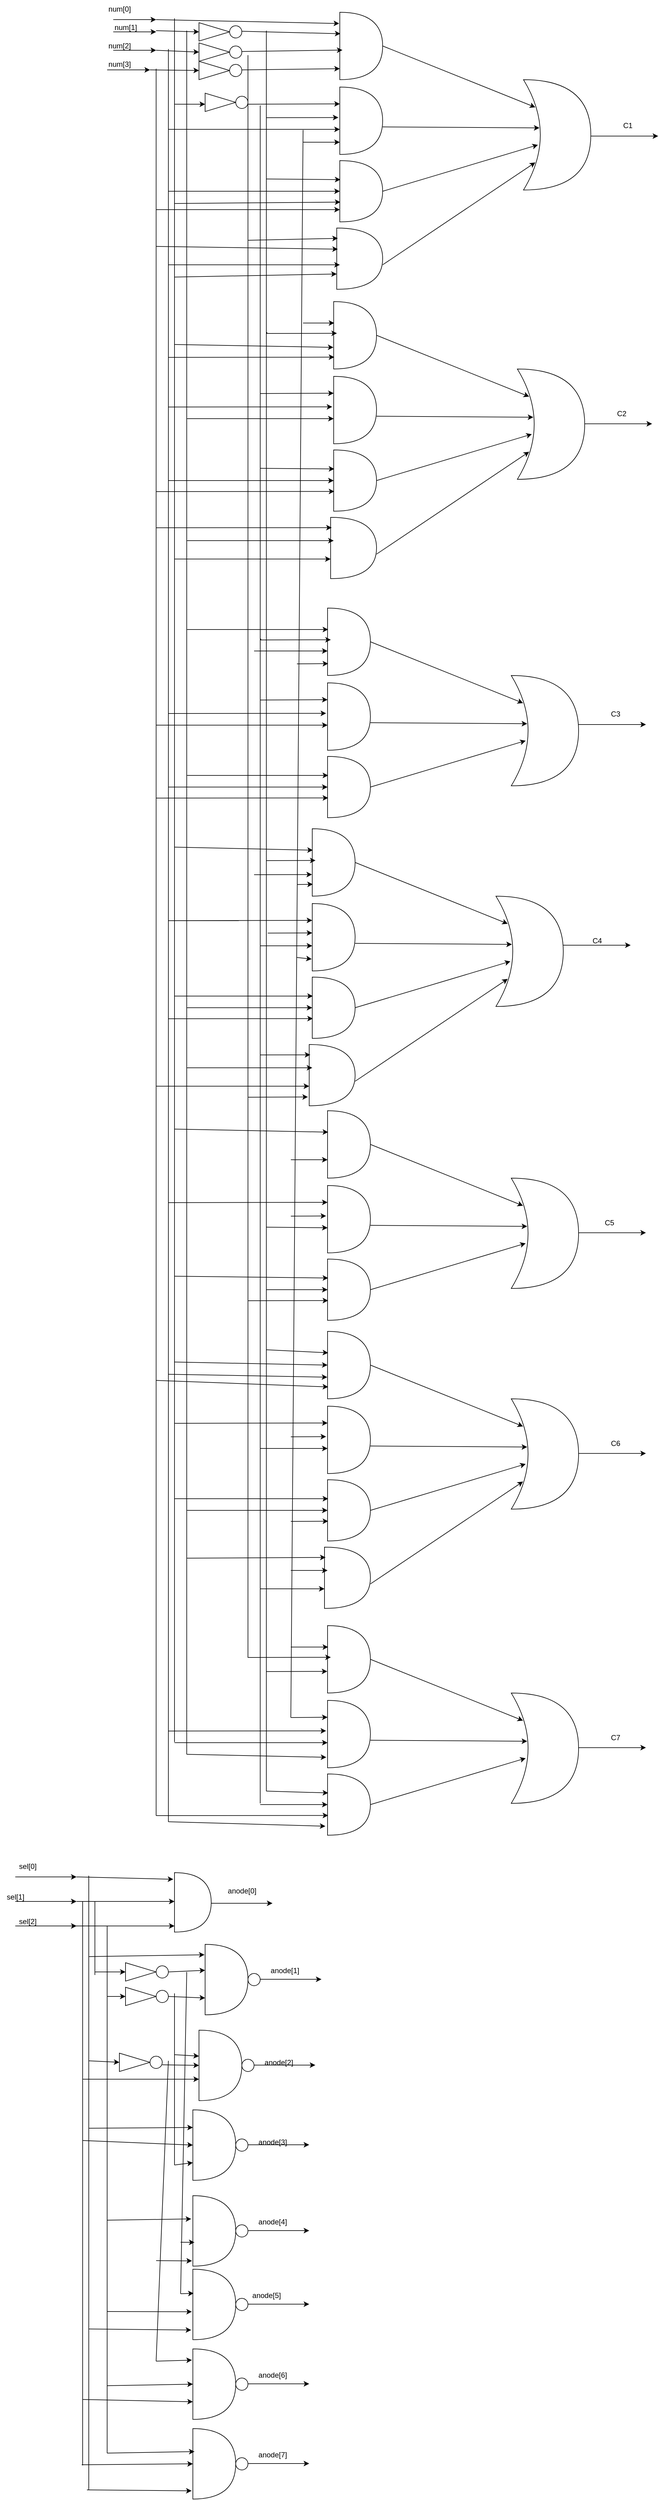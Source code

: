 <mxfile version="26.0.16">
  <diagram name="Page-1" id="cN2wNPj6D5wwiDOdom7u">
    <mxGraphModel dx="4350" dy="1740" grid="1" gridSize="10" guides="1" tooltips="1" connect="1" arrows="1" fold="1" page="1" pageScale="1" pageWidth="850" pageHeight="1100" math="0" shadow="0">
      <root>
        <mxCell id="0" />
        <mxCell id="1" parent="0" />
        <mxCell id="kJkZv-Xm9j-CdwpZjZzw-2" value="" style="endArrow=classic;html=1;rounded=0;" edge="1" parent="1">
          <mxGeometry width="50" height="50" relative="1" as="geometry">
            <mxPoint x="60" y="370" as="sourcePoint" />
            <mxPoint x="130" y="370" as="targetPoint" />
          </mxGeometry>
        </mxCell>
        <mxCell id="kJkZv-Xm9j-CdwpZjZzw-3" value="" style="endArrow=classic;html=1;rounded=0;" edge="1" parent="1">
          <mxGeometry width="50" height="50" relative="1" as="geometry">
            <mxPoint x="60" y="390" as="sourcePoint" />
            <mxPoint x="130" y="390" as="targetPoint" />
          </mxGeometry>
        </mxCell>
        <mxCell id="kJkZv-Xm9j-CdwpZjZzw-4" value="" style="endArrow=classic;html=1;rounded=0;" edge="1" parent="1">
          <mxGeometry width="50" height="50" relative="1" as="geometry">
            <mxPoint x="60" y="420" as="sourcePoint" />
            <mxPoint x="130" y="420" as="targetPoint" />
            <Array as="points">
              <mxPoint x="90" y="420" />
            </Array>
          </mxGeometry>
        </mxCell>
        <mxCell id="kJkZv-Xm9j-CdwpZjZzw-6" value="" style="shape=or;whiteSpace=wrap;html=1;" vertex="1" parent="1">
          <mxGeometry x="430" y="358" width="70" height="110" as="geometry" />
        </mxCell>
        <mxCell id="kJkZv-Xm9j-CdwpZjZzw-7" value="" style="triangle;whiteSpace=wrap;html=1;" vertex="1" parent="1">
          <mxGeometry x="200" y="375" width="50" height="30" as="geometry" />
        </mxCell>
        <mxCell id="kJkZv-Xm9j-CdwpZjZzw-8" value="" style="ellipse;whiteSpace=wrap;html=1;aspect=fixed;" vertex="1" parent="1">
          <mxGeometry x="250" y="380" width="20" height="20" as="geometry" />
        </mxCell>
        <mxCell id="kJkZv-Xm9j-CdwpZjZzw-9" value="" style="triangle;whiteSpace=wrap;html=1;" vertex="1" parent="1">
          <mxGeometry x="200" y="408" width="50" height="30" as="geometry" />
        </mxCell>
        <mxCell id="kJkZv-Xm9j-CdwpZjZzw-10" value="" style="ellipse;whiteSpace=wrap;html=1;aspect=fixed;" vertex="1" parent="1">
          <mxGeometry x="250" y="413" width="20" height="20" as="geometry" />
        </mxCell>
        <mxCell id="kJkZv-Xm9j-CdwpZjZzw-11" value="" style="triangle;whiteSpace=wrap;html=1;" vertex="1" parent="1">
          <mxGeometry x="200" y="438" width="50" height="30" as="geometry" />
        </mxCell>
        <mxCell id="kJkZv-Xm9j-CdwpZjZzw-12" value="" style="ellipse;whiteSpace=wrap;html=1;aspect=fixed;" vertex="1" parent="1">
          <mxGeometry x="250" y="443" width="20" height="20" as="geometry" />
        </mxCell>
        <mxCell id="kJkZv-Xm9j-CdwpZjZzw-13" value="num[0]" style="text;html=1;align=center;verticalAlign=middle;resizable=0;points=[];autosize=1;strokeColor=none;fillColor=none;" vertex="1" parent="1">
          <mxGeometry x="40" y="338" width="60" height="30" as="geometry" />
        </mxCell>
        <mxCell id="kJkZv-Xm9j-CdwpZjZzw-14" value="num[1]" style="text;html=1;align=center;verticalAlign=middle;resizable=0;points=[];autosize=1;strokeColor=none;fillColor=none;" vertex="1" parent="1">
          <mxGeometry x="50" y="368" width="60" height="30" as="geometry" />
        </mxCell>
        <mxCell id="kJkZv-Xm9j-CdwpZjZzw-15" value="num[2]" style="text;html=1;align=center;verticalAlign=middle;resizable=0;points=[];autosize=1;strokeColor=none;fillColor=none;" vertex="1" parent="1">
          <mxGeometry x="40" y="398" width="60" height="30" as="geometry" />
        </mxCell>
        <mxCell id="kJkZv-Xm9j-CdwpZjZzw-17" value="" style="endArrow=classic;html=1;rounded=0;entryX=-0.014;entryY=0.167;entryDx=0;entryDy=0;entryPerimeter=0;" edge="1" parent="1" target="kJkZv-Xm9j-CdwpZjZzw-6">
          <mxGeometry width="50" height="50" relative="1" as="geometry">
            <mxPoint x="130" y="370" as="sourcePoint" />
            <mxPoint x="180" y="320" as="targetPoint" />
          </mxGeometry>
        </mxCell>
        <mxCell id="kJkZv-Xm9j-CdwpZjZzw-18" value="" style="endArrow=classic;html=1;rounded=0;entryX=0;entryY=0.5;entryDx=0;entryDy=0;" edge="1" parent="1" target="kJkZv-Xm9j-CdwpZjZzw-7">
          <mxGeometry width="50" height="50" relative="1" as="geometry">
            <mxPoint x="130" y="388" as="sourcePoint" />
            <mxPoint x="180" y="338" as="targetPoint" />
          </mxGeometry>
        </mxCell>
        <mxCell id="kJkZv-Xm9j-CdwpZjZzw-19" value="" style="endArrow=classic;html=1;rounded=0;entryX=0;entryY=0.5;entryDx=0;entryDy=0;" edge="1" parent="1" target="kJkZv-Xm9j-CdwpZjZzw-9">
          <mxGeometry width="50" height="50" relative="1" as="geometry">
            <mxPoint x="130" y="420" as="sourcePoint" />
            <mxPoint x="200" y="424" as="targetPoint" />
          </mxGeometry>
        </mxCell>
        <mxCell id="kJkZv-Xm9j-CdwpZjZzw-22" value="" style="endArrow=classic;html=1;rounded=0;" edge="1" parent="1">
          <mxGeometry width="50" height="50" relative="1" as="geometry">
            <mxPoint x="50" y="452" as="sourcePoint" />
            <mxPoint x="120" y="452" as="targetPoint" />
          </mxGeometry>
        </mxCell>
        <mxCell id="kJkZv-Xm9j-CdwpZjZzw-23" value="" style="endArrow=classic;html=1;rounded=0;entryX=0;entryY=0.5;entryDx=0;entryDy=0;" edge="1" parent="1" target="kJkZv-Xm9j-CdwpZjZzw-11">
          <mxGeometry width="50" height="50" relative="1" as="geometry">
            <mxPoint x="120" y="452" as="sourcePoint" />
            <mxPoint x="190" y="454" as="targetPoint" />
          </mxGeometry>
        </mxCell>
        <mxCell id="kJkZv-Xm9j-CdwpZjZzw-24" value="num[3]" style="text;html=1;align=center;verticalAlign=middle;resizable=0;points=[];autosize=1;strokeColor=none;fillColor=none;" vertex="1" parent="1">
          <mxGeometry x="40" y="428" width="60" height="30" as="geometry" />
        </mxCell>
        <mxCell id="kJkZv-Xm9j-CdwpZjZzw-25" value="" style="endArrow=classic;html=1;rounded=0;entryX=0.014;entryY=0.318;entryDx=0;entryDy=0;entryPerimeter=0;" edge="1" parent="1" target="kJkZv-Xm9j-CdwpZjZzw-6">
          <mxGeometry width="50" height="50" relative="1" as="geometry">
            <mxPoint x="270" y="389" as="sourcePoint" />
            <mxPoint x="320" y="389" as="targetPoint" />
          </mxGeometry>
        </mxCell>
        <mxCell id="kJkZv-Xm9j-CdwpZjZzw-26" value="" style="endArrow=classic;html=1;rounded=0;entryX=0.062;entryY=0.561;entryDx=0;entryDy=0;entryPerimeter=0;" edge="1" parent="1" target="kJkZv-Xm9j-CdwpZjZzw-6">
          <mxGeometry width="50" height="50" relative="1" as="geometry">
            <mxPoint x="270" y="422" as="sourcePoint" />
            <mxPoint x="320" y="422" as="targetPoint" />
          </mxGeometry>
        </mxCell>
        <mxCell id="kJkZv-Xm9j-CdwpZjZzw-27" value="" style="endArrow=classic;html=1;rounded=0;" edge="1" parent="1">
          <mxGeometry width="50" height="50" relative="1" as="geometry">
            <mxPoint x="270" y="452" as="sourcePoint" />
            <mxPoint x="430" y="450" as="targetPoint" />
          </mxGeometry>
        </mxCell>
        <mxCell id="kJkZv-Xm9j-CdwpZjZzw-28" value="" style="endArrow=none;html=1;rounded=0;" edge="1" parent="1">
          <mxGeometry width="50" height="50" relative="1" as="geometry">
            <mxPoint x="160" y="510" as="sourcePoint" />
            <mxPoint x="160" y="368" as="targetPoint" />
          </mxGeometry>
        </mxCell>
        <mxCell id="kJkZv-Xm9j-CdwpZjZzw-29" value="" style="endArrow=classic;html=1;rounded=0;" edge="1" parent="1">
          <mxGeometry width="50" height="50" relative="1" as="geometry">
            <mxPoint x="160" y="508" as="sourcePoint" />
            <mxPoint x="210" y="508" as="targetPoint" />
          </mxGeometry>
        </mxCell>
        <mxCell id="kJkZv-Xm9j-CdwpZjZzw-30" value="" style="triangle;whiteSpace=wrap;html=1;" vertex="1" parent="1">
          <mxGeometry x="210" y="490" width="50" height="30" as="geometry" />
        </mxCell>
        <mxCell id="kJkZv-Xm9j-CdwpZjZzw-31" value="" style="ellipse;whiteSpace=wrap;html=1;aspect=fixed;" vertex="1" parent="1">
          <mxGeometry x="260" y="495" width="20" height="20" as="geometry" />
        </mxCell>
        <mxCell id="kJkZv-Xm9j-CdwpZjZzw-32" value="" style="shape=or;whiteSpace=wrap;html=1;" vertex="1" parent="1">
          <mxGeometry x="430" y="480" width="70" height="110" as="geometry" />
        </mxCell>
        <mxCell id="kJkZv-Xm9j-CdwpZjZzw-33" value="" style="endArrow=classic;html=1;rounded=0;entryX=0;entryY=0.25;entryDx=0;entryDy=0;entryPerimeter=0;" edge="1" parent="1" target="kJkZv-Xm9j-CdwpZjZzw-32">
          <mxGeometry width="50" height="50" relative="1" as="geometry">
            <mxPoint x="280" y="508" as="sourcePoint" />
            <mxPoint x="330" y="458" as="targetPoint" />
          </mxGeometry>
        </mxCell>
        <mxCell id="kJkZv-Xm9j-CdwpZjZzw-34" value="" style="endArrow=none;html=1;rounded=0;" edge="1" parent="1">
          <mxGeometry width="50" height="50" relative="1" as="geometry">
            <mxPoint x="310" y="530" as="sourcePoint" />
            <mxPoint x="310" y="388" as="targetPoint" />
          </mxGeometry>
        </mxCell>
        <mxCell id="kJkZv-Xm9j-CdwpZjZzw-35" value="" style="endArrow=none;html=1;rounded=0;" edge="1" parent="1">
          <mxGeometry width="50" height="50" relative="1" as="geometry">
            <mxPoint x="150" y="550" as="sourcePoint" />
            <mxPoint x="150" y="418" as="targetPoint" />
          </mxGeometry>
        </mxCell>
        <mxCell id="kJkZv-Xm9j-CdwpZjZzw-36" value="" style="endArrow=none;html=1;rounded=0;" edge="1" parent="1">
          <mxGeometry width="50" height="50" relative="1" as="geometry">
            <mxPoint x="350" y="3140" as="sourcePoint" />
            <mxPoint x="370" y="550" as="targetPoint" />
          </mxGeometry>
        </mxCell>
        <mxCell id="kJkZv-Xm9j-CdwpZjZzw-37" value="" style="endArrow=classic;html=1;rounded=0;entryX=-0.033;entryY=0.452;entryDx=0;entryDy=0;entryPerimeter=0;" edge="1" parent="1" target="kJkZv-Xm9j-CdwpZjZzw-32">
          <mxGeometry width="50" height="50" relative="1" as="geometry">
            <mxPoint x="310" y="530" as="sourcePoint" />
            <mxPoint x="360" y="480" as="targetPoint" />
          </mxGeometry>
        </mxCell>
        <mxCell id="kJkZv-Xm9j-CdwpZjZzw-38" value="" style="endArrow=classic;html=1;rounded=0;" edge="1" parent="1">
          <mxGeometry width="50" height="50" relative="1" as="geometry">
            <mxPoint x="150" y="549" as="sourcePoint" />
            <mxPoint x="430" y="549" as="targetPoint" />
          </mxGeometry>
        </mxCell>
        <mxCell id="kJkZv-Xm9j-CdwpZjZzw-39" value="" style="endArrow=classic;html=1;rounded=0;" edge="1" parent="1">
          <mxGeometry width="50" height="50" relative="1" as="geometry">
            <mxPoint x="370" y="570" as="sourcePoint" />
            <mxPoint x="430" y="570" as="targetPoint" />
          </mxGeometry>
        </mxCell>
        <mxCell id="kJkZv-Xm9j-CdwpZjZzw-40" value="" style="shape=or;whiteSpace=wrap;html=1;" vertex="1" parent="1">
          <mxGeometry x="430" y="600" width="70" height="100" as="geometry" />
        </mxCell>
        <mxCell id="kJkZv-Xm9j-CdwpZjZzw-41" value="" style="endArrow=none;html=1;rounded=0;" edge="1" parent="1">
          <mxGeometry width="50" height="50" relative="1" as="geometry">
            <mxPoint x="310" y="3260" as="sourcePoint" />
            <mxPoint x="310" y="530" as="targetPoint" />
          </mxGeometry>
        </mxCell>
        <mxCell id="kJkZv-Xm9j-CdwpZjZzw-42" value="" style="endArrow=classic;html=1;rounded=0;entryX=0.014;entryY=0.31;entryDx=0;entryDy=0;entryPerimeter=0;" edge="1" parent="1" target="kJkZv-Xm9j-CdwpZjZzw-40">
          <mxGeometry width="50" height="50" relative="1" as="geometry">
            <mxPoint x="310" y="630" as="sourcePoint" />
            <mxPoint x="360" y="580" as="targetPoint" />
          </mxGeometry>
        </mxCell>
        <mxCell id="kJkZv-Xm9j-CdwpZjZzw-43" value="" style="endArrow=none;html=1;rounded=0;" edge="1" parent="1">
          <mxGeometry width="50" height="50" relative="1" as="geometry">
            <mxPoint x="150" y="3310" as="sourcePoint" />
            <mxPoint x="150" y="550" as="targetPoint" />
          </mxGeometry>
        </mxCell>
        <mxCell id="kJkZv-Xm9j-CdwpZjZzw-44" value="" style="endArrow=classic;html=1;rounded=0;entryX=0;entryY=0.5;entryDx=0;entryDy=0;entryPerimeter=0;" edge="1" parent="1" target="kJkZv-Xm9j-CdwpZjZzw-40">
          <mxGeometry width="50" height="50" relative="1" as="geometry">
            <mxPoint x="150" y="650" as="sourcePoint" />
            <mxPoint x="200" y="600" as="targetPoint" />
          </mxGeometry>
        </mxCell>
        <mxCell id="kJkZv-Xm9j-CdwpZjZzw-45" value="" style="endArrow=none;html=1;rounded=0;" edge="1" parent="1">
          <mxGeometry width="50" height="50" relative="1" as="geometry">
            <mxPoint x="160" y="3180" as="sourcePoint" />
            <mxPoint x="160" y="510" as="targetPoint" />
          </mxGeometry>
        </mxCell>
        <mxCell id="kJkZv-Xm9j-CdwpZjZzw-46" value="" style="endArrow=classic;html=1;rounded=0;entryX=0.014;entryY=0.677;entryDx=0;entryDy=0;entryPerimeter=0;" edge="1" parent="1" target="kJkZv-Xm9j-CdwpZjZzw-40">
          <mxGeometry width="50" height="50" relative="1" as="geometry">
            <mxPoint x="160" y="670" as="sourcePoint" />
            <mxPoint x="210" y="620" as="targetPoint" />
          </mxGeometry>
        </mxCell>
        <mxCell id="kJkZv-Xm9j-CdwpZjZzw-47" value="" style="endArrow=none;html=1;rounded=0;" edge="1" parent="1">
          <mxGeometry width="50" height="50" relative="1" as="geometry">
            <mxPoint x="130" y="3300" as="sourcePoint" />
            <mxPoint x="130" y="450" as="targetPoint" />
          </mxGeometry>
        </mxCell>
        <mxCell id="kJkZv-Xm9j-CdwpZjZzw-48" value="" style="endArrow=classic;html=1;rounded=0;entryX=0;entryY=0.8;entryDx=0;entryDy=0;entryPerimeter=0;" edge="1" parent="1" target="kJkZv-Xm9j-CdwpZjZzw-40">
          <mxGeometry width="50" height="50" relative="1" as="geometry">
            <mxPoint x="130" y="680" as="sourcePoint" />
            <mxPoint x="180" y="630" as="targetPoint" />
          </mxGeometry>
        </mxCell>
        <mxCell id="kJkZv-Xm9j-CdwpZjZzw-49" value="" style="shape=or;whiteSpace=wrap;html=1;" vertex="1" parent="1">
          <mxGeometry x="425" y="710" width="75" height="100" as="geometry" />
        </mxCell>
        <mxCell id="kJkZv-Xm9j-CdwpZjZzw-50" value="" style="endArrow=none;html=1;rounded=0;" edge="1" parent="1">
          <mxGeometry width="50" height="50" relative="1" as="geometry">
            <mxPoint x="280" y="3040" as="sourcePoint" />
            <mxPoint x="280" y="428" as="targetPoint" />
          </mxGeometry>
        </mxCell>
        <mxCell id="kJkZv-Xm9j-CdwpZjZzw-51" value="" style="endArrow=classic;html=1;rounded=0;entryX=0.024;entryY=0.168;entryDx=0;entryDy=0;entryPerimeter=0;" edge="1" parent="1" target="kJkZv-Xm9j-CdwpZjZzw-49">
          <mxGeometry width="50" height="50" relative="1" as="geometry">
            <mxPoint x="280" y="730" as="sourcePoint" />
            <mxPoint x="340" y="680" as="targetPoint" />
          </mxGeometry>
        </mxCell>
        <mxCell id="kJkZv-Xm9j-CdwpZjZzw-52" value="" style="endArrow=classic;html=1;rounded=0;entryX=0.024;entryY=0.345;entryDx=0;entryDy=0;entryPerimeter=0;" edge="1" parent="1" target="kJkZv-Xm9j-CdwpZjZzw-49">
          <mxGeometry width="50" height="50" relative="1" as="geometry">
            <mxPoint x="130" y="740" as="sourcePoint" />
            <mxPoint x="180" y="690" as="targetPoint" />
          </mxGeometry>
        </mxCell>
        <mxCell id="kJkZv-Xm9j-CdwpZjZzw-53" value="" style="endArrow=classic;html=1;rounded=0;entryX=0.067;entryY=0.6;entryDx=0;entryDy=0;entryPerimeter=0;" edge="1" parent="1" target="kJkZv-Xm9j-CdwpZjZzw-49">
          <mxGeometry width="50" height="50" relative="1" as="geometry">
            <mxPoint x="150" y="770" as="sourcePoint" />
            <mxPoint x="200" y="720" as="targetPoint" />
          </mxGeometry>
        </mxCell>
        <mxCell id="kJkZv-Xm9j-CdwpZjZzw-54" value="" style="endArrow=classic;html=1;rounded=0;entryX=0;entryY=0.75;entryDx=0;entryDy=0;entryPerimeter=0;" edge="1" parent="1" target="kJkZv-Xm9j-CdwpZjZzw-49">
          <mxGeometry width="50" height="50" relative="1" as="geometry">
            <mxPoint x="160" y="790" as="sourcePoint" />
            <mxPoint x="210" y="740" as="targetPoint" />
          </mxGeometry>
        </mxCell>
        <mxCell id="kJkZv-Xm9j-CdwpZjZzw-55" value="" style="shape=xor;whiteSpace=wrap;html=1;" vertex="1" parent="1">
          <mxGeometry x="730" y="468" width="110" height="180" as="geometry" />
        </mxCell>
        <mxCell id="kJkZv-Xm9j-CdwpZjZzw-56" value="" style="endArrow=classic;html=1;rounded=0;entryX=0.175;entryY=0.25;entryDx=0;entryDy=0;entryPerimeter=0;" edge="1" parent="1" target="kJkZv-Xm9j-CdwpZjZzw-55">
          <mxGeometry width="50" height="50" relative="1" as="geometry">
            <mxPoint x="500" y="413" as="sourcePoint" />
            <mxPoint x="550" y="363" as="targetPoint" />
          </mxGeometry>
        </mxCell>
        <mxCell id="kJkZv-Xm9j-CdwpZjZzw-58" value="" style="endArrow=classic;html=1;rounded=0;entryX=0.237;entryY=0.437;entryDx=0;entryDy=0;entryPerimeter=0;" edge="1" parent="1" target="kJkZv-Xm9j-CdwpZjZzw-55">
          <mxGeometry width="50" height="50" relative="1" as="geometry">
            <mxPoint x="500" y="545" as="sourcePoint" />
            <mxPoint x="550" y="495" as="targetPoint" />
          </mxGeometry>
        </mxCell>
        <mxCell id="kJkZv-Xm9j-CdwpZjZzw-59" value="" style="endArrow=classic;html=1;rounded=0;entryX=0.214;entryY=0.591;entryDx=0;entryDy=0;entryPerimeter=0;" edge="1" parent="1" target="kJkZv-Xm9j-CdwpZjZzw-55">
          <mxGeometry width="50" height="50" relative="1" as="geometry">
            <mxPoint x="500" y="650" as="sourcePoint" />
            <mxPoint x="550" y="600" as="targetPoint" />
          </mxGeometry>
        </mxCell>
        <mxCell id="kJkZv-Xm9j-CdwpZjZzw-60" value="" style="endArrow=classic;html=1;rounded=0;entryX=0.175;entryY=0.75;entryDx=0;entryDy=0;entryPerimeter=0;" edge="1" parent="1" target="kJkZv-Xm9j-CdwpZjZzw-55">
          <mxGeometry width="50" height="50" relative="1" as="geometry">
            <mxPoint x="500" y="770" as="sourcePoint" />
            <mxPoint x="550" y="720" as="targetPoint" />
          </mxGeometry>
        </mxCell>
        <mxCell id="kJkZv-Xm9j-CdwpZjZzw-61" value="" style="shape=or;whiteSpace=wrap;html=1;" vertex="1" parent="1">
          <mxGeometry x="420" y="830" width="70" height="110" as="geometry" />
        </mxCell>
        <mxCell id="kJkZv-Xm9j-CdwpZjZzw-68" value="" style="endArrow=classic;html=1;rounded=0;entryX=0.014;entryY=0.318;entryDx=0;entryDy=0;entryPerimeter=0;" edge="1" parent="1" target="kJkZv-Xm9j-CdwpZjZzw-61">
          <mxGeometry width="50" height="50" relative="1" as="geometry">
            <mxPoint x="370" y="865" as="sourcePoint" />
            <mxPoint x="310" y="861" as="targetPoint" />
          </mxGeometry>
        </mxCell>
        <mxCell id="kJkZv-Xm9j-CdwpZjZzw-69" value="" style="endArrow=classic;html=1;rounded=0;entryX=0.062;entryY=0.561;entryDx=0;entryDy=0;entryPerimeter=0;" edge="1" parent="1">
          <mxGeometry width="50" height="50" relative="1" as="geometry">
            <mxPoint x="311" y="880" as="sourcePoint" />
            <mxPoint x="425.34" y="881.71" as="targetPoint" />
            <Array as="points">
              <mxPoint x="311" y="882" />
            </Array>
          </mxGeometry>
        </mxCell>
        <mxCell id="kJkZv-Xm9j-CdwpZjZzw-75" value="" style="shape=or;whiteSpace=wrap;html=1;" vertex="1" parent="1">
          <mxGeometry x="420" y="952" width="70" height="110" as="geometry" />
        </mxCell>
        <mxCell id="kJkZv-Xm9j-CdwpZjZzw-76" value="" style="endArrow=classic;html=1;rounded=0;entryX=0;entryY=0.25;entryDx=0;entryDy=0;entryPerimeter=0;" edge="1" parent="1" target="kJkZv-Xm9j-CdwpZjZzw-75">
          <mxGeometry width="50" height="50" relative="1" as="geometry">
            <mxPoint x="300" y="980" as="sourcePoint" />
            <mxPoint x="320" y="930" as="targetPoint" />
          </mxGeometry>
        </mxCell>
        <mxCell id="kJkZv-Xm9j-CdwpZjZzw-80" value="" style="endArrow=classic;html=1;rounded=0;entryX=-0.033;entryY=0.452;entryDx=0;entryDy=0;entryPerimeter=0;" edge="1" parent="1" target="kJkZv-Xm9j-CdwpZjZzw-75">
          <mxGeometry width="50" height="50" relative="1" as="geometry">
            <mxPoint x="150" y="1002" as="sourcePoint" />
            <mxPoint x="350" y="952" as="targetPoint" />
          </mxGeometry>
        </mxCell>
        <mxCell id="kJkZv-Xm9j-CdwpZjZzw-81" value="" style="endArrow=classic;html=1;rounded=0;" edge="1" parent="1">
          <mxGeometry width="50" height="50" relative="1" as="geometry">
            <mxPoint x="180" y="1021" as="sourcePoint" />
            <mxPoint x="420" y="1021" as="targetPoint" />
          </mxGeometry>
        </mxCell>
        <mxCell id="kJkZv-Xm9j-CdwpZjZzw-83" value="" style="shape=or;whiteSpace=wrap;html=1;" vertex="1" parent="1">
          <mxGeometry x="420" y="1072" width="70" height="100" as="geometry" />
        </mxCell>
        <mxCell id="kJkZv-Xm9j-CdwpZjZzw-85" value="" style="endArrow=classic;html=1;rounded=0;entryX=0.014;entryY=0.31;entryDx=0;entryDy=0;entryPerimeter=0;" edge="1" parent="1" target="kJkZv-Xm9j-CdwpZjZzw-83">
          <mxGeometry width="50" height="50" relative="1" as="geometry">
            <mxPoint x="300" y="1102" as="sourcePoint" />
            <mxPoint x="350" y="1052" as="targetPoint" />
          </mxGeometry>
        </mxCell>
        <mxCell id="kJkZv-Xm9j-CdwpZjZzw-87" value="" style="endArrow=classic;html=1;rounded=0;entryX=0;entryY=0.5;entryDx=0;entryDy=0;entryPerimeter=0;" edge="1" parent="1" target="kJkZv-Xm9j-CdwpZjZzw-83">
          <mxGeometry width="50" height="50" relative="1" as="geometry">
            <mxPoint x="150" y="1122" as="sourcePoint" />
            <mxPoint x="190" y="1072" as="targetPoint" />
          </mxGeometry>
        </mxCell>
        <mxCell id="kJkZv-Xm9j-CdwpZjZzw-89" value="" style="endArrow=classic;html=1;rounded=0;entryX=0.014;entryY=0.677;entryDx=0;entryDy=0;entryPerimeter=0;" edge="1" parent="1" target="kJkZv-Xm9j-CdwpZjZzw-83">
          <mxGeometry width="50" height="50" relative="1" as="geometry">
            <mxPoint x="130" y="1140" as="sourcePoint" />
            <mxPoint x="200" y="1092" as="targetPoint" />
          </mxGeometry>
        </mxCell>
        <mxCell id="kJkZv-Xm9j-CdwpZjZzw-90" value="" style="shape=or;whiteSpace=wrap;html=1;" vertex="1" parent="1">
          <mxGeometry x="415" y="1182" width="75" height="100" as="geometry" />
        </mxCell>
        <mxCell id="kJkZv-Xm9j-CdwpZjZzw-92" value="" style="endArrow=classic;html=1;rounded=0;entryX=0.024;entryY=0.168;entryDx=0;entryDy=0;entryPerimeter=0;" edge="1" parent="1" target="kJkZv-Xm9j-CdwpZjZzw-90">
          <mxGeometry width="50" height="50" relative="1" as="geometry">
            <mxPoint x="130" y="1199" as="sourcePoint" />
            <mxPoint x="330" y="1152" as="targetPoint" />
          </mxGeometry>
        </mxCell>
        <mxCell id="kJkZv-Xm9j-CdwpZjZzw-93" value="" style="endArrow=classic;html=1;rounded=0;entryX=0.067;entryY=0.6;entryDx=0;entryDy=0;entryPerimeter=0;" edge="1" parent="1">
          <mxGeometry width="50" height="50" relative="1" as="geometry">
            <mxPoint x="180" y="1220" as="sourcePoint" />
            <mxPoint x="420.005" y="1220" as="targetPoint" />
            <Array as="points">
              <mxPoint x="319.98" y="1220" />
            </Array>
          </mxGeometry>
        </mxCell>
        <mxCell id="kJkZv-Xm9j-CdwpZjZzw-94" value="" style="endArrow=classic;html=1;rounded=0;entryX=0;entryY=0.75;entryDx=0;entryDy=0;entryPerimeter=0;" edge="1" parent="1">
          <mxGeometry width="50" height="50" relative="1" as="geometry">
            <mxPoint x="160" y="1250" as="sourcePoint" />
            <mxPoint x="415" y="1250" as="targetPoint" />
            <Array as="points" />
          </mxGeometry>
        </mxCell>
        <mxCell id="kJkZv-Xm9j-CdwpZjZzw-95" value="" style="shape=xor;whiteSpace=wrap;html=1;" vertex="1" parent="1">
          <mxGeometry x="720" y="940" width="110" height="180" as="geometry" />
        </mxCell>
        <mxCell id="kJkZv-Xm9j-CdwpZjZzw-96" value="" style="endArrow=classic;html=1;rounded=0;entryX=0.175;entryY=0.25;entryDx=0;entryDy=0;entryPerimeter=0;" edge="1" parent="1" target="kJkZv-Xm9j-CdwpZjZzw-95">
          <mxGeometry width="50" height="50" relative="1" as="geometry">
            <mxPoint x="490" y="885" as="sourcePoint" />
            <mxPoint x="540" y="835" as="targetPoint" />
          </mxGeometry>
        </mxCell>
        <mxCell id="kJkZv-Xm9j-CdwpZjZzw-97" value="" style="endArrow=classic;html=1;rounded=0;entryX=0.237;entryY=0.437;entryDx=0;entryDy=0;entryPerimeter=0;" edge="1" parent="1" target="kJkZv-Xm9j-CdwpZjZzw-95">
          <mxGeometry width="50" height="50" relative="1" as="geometry">
            <mxPoint x="490" y="1017" as="sourcePoint" />
            <mxPoint x="540" y="967" as="targetPoint" />
          </mxGeometry>
        </mxCell>
        <mxCell id="kJkZv-Xm9j-CdwpZjZzw-98" value="" style="endArrow=classic;html=1;rounded=0;entryX=0.214;entryY=0.591;entryDx=0;entryDy=0;entryPerimeter=0;" edge="1" parent="1" target="kJkZv-Xm9j-CdwpZjZzw-95">
          <mxGeometry width="50" height="50" relative="1" as="geometry">
            <mxPoint x="490" y="1122" as="sourcePoint" />
            <mxPoint x="540" y="1072" as="targetPoint" />
          </mxGeometry>
        </mxCell>
        <mxCell id="kJkZv-Xm9j-CdwpZjZzw-99" value="" style="endArrow=classic;html=1;rounded=0;entryX=0.175;entryY=0.75;entryDx=0;entryDy=0;entryPerimeter=0;" edge="1" parent="1" target="kJkZv-Xm9j-CdwpZjZzw-95">
          <mxGeometry width="50" height="50" relative="1" as="geometry">
            <mxPoint x="490" y="1242" as="sourcePoint" />
            <mxPoint x="540" y="1192" as="targetPoint" />
          </mxGeometry>
        </mxCell>
        <mxCell id="kJkZv-Xm9j-CdwpZjZzw-100" value="" style="endArrow=classic;html=1;rounded=0;entryX=-0.006;entryY=0.679;entryDx=0;entryDy=0;entryPerimeter=0;" edge="1" parent="1" target="kJkZv-Xm9j-CdwpZjZzw-61">
          <mxGeometry width="50" height="50" relative="1" as="geometry">
            <mxPoint x="160" y="900" as="sourcePoint" />
            <mxPoint x="210" y="850" as="targetPoint" />
          </mxGeometry>
        </mxCell>
        <mxCell id="kJkZv-Xm9j-CdwpZjZzw-101" value="" style="endArrow=classic;html=1;rounded=0;entryX=0.014;entryY=0.824;entryDx=0;entryDy=0;entryPerimeter=0;" edge="1" parent="1" target="kJkZv-Xm9j-CdwpZjZzw-61">
          <mxGeometry width="50" height="50" relative="1" as="geometry">
            <mxPoint x="150" y="921" as="sourcePoint" />
            <mxPoint x="180" y="870" as="targetPoint" />
          </mxGeometry>
        </mxCell>
        <mxCell id="kJkZv-Xm9j-CdwpZjZzw-102" value="" style="endArrow=none;html=1;rounded=0;" edge="1" parent="1">
          <mxGeometry width="50" height="50" relative="1" as="geometry">
            <mxPoint x="300" y="3280" as="sourcePoint" />
            <mxPoint x="300" y="510" as="targetPoint" />
          </mxGeometry>
        </mxCell>
        <mxCell id="kJkZv-Xm9j-CdwpZjZzw-103" value="" style="endArrow=none;html=1;rounded=0;" edge="1" parent="1">
          <mxGeometry width="50" height="50" relative="1" as="geometry">
            <mxPoint x="180" y="3200" as="sourcePoint" />
            <mxPoint x="180" y="388" as="targetPoint" />
          </mxGeometry>
        </mxCell>
        <mxCell id="kJkZv-Xm9j-CdwpZjZzw-143" value="" style="shape=or;whiteSpace=wrap;html=1;" vertex="1" parent="1">
          <mxGeometry x="410" y="1330" width="70" height="110" as="geometry" />
        </mxCell>
        <mxCell id="kJkZv-Xm9j-CdwpZjZzw-144" value="" style="endArrow=classic;html=1;rounded=0;entryX=0.014;entryY=0.318;entryDx=0;entryDy=0;entryPerimeter=0;" edge="1" parent="1" target="kJkZv-Xm9j-CdwpZjZzw-143">
          <mxGeometry width="50" height="50" relative="1" as="geometry">
            <mxPoint x="360" y="1365" as="sourcePoint" />
            <mxPoint x="300" y="1361" as="targetPoint" />
            <Array as="points">
              <mxPoint x="180" y="1365" />
              <mxPoint x="360" y="1365" />
            </Array>
          </mxGeometry>
        </mxCell>
        <mxCell id="kJkZv-Xm9j-CdwpZjZzw-145" value="" style="endArrow=classic;html=1;rounded=0;entryX=0.062;entryY=0.561;entryDx=0;entryDy=0;entryPerimeter=0;" edge="1" parent="1">
          <mxGeometry width="50" height="50" relative="1" as="geometry">
            <mxPoint x="301" y="1380" as="sourcePoint" />
            <mxPoint x="415.34" y="1381.71" as="targetPoint" />
            <Array as="points">
              <mxPoint x="301" y="1382" />
            </Array>
          </mxGeometry>
        </mxCell>
        <mxCell id="kJkZv-Xm9j-CdwpZjZzw-146" value="" style="shape=or;whiteSpace=wrap;html=1;" vertex="1" parent="1">
          <mxGeometry x="410" y="1452" width="70" height="110" as="geometry" />
        </mxCell>
        <mxCell id="kJkZv-Xm9j-CdwpZjZzw-147" value="" style="endArrow=classic;html=1;rounded=0;entryX=0;entryY=0.25;entryDx=0;entryDy=0;entryPerimeter=0;" edge="1" parent="1" target="kJkZv-Xm9j-CdwpZjZzw-146">
          <mxGeometry width="50" height="50" relative="1" as="geometry">
            <mxPoint x="300" y="1480" as="sourcePoint" />
            <mxPoint x="310" y="1430" as="targetPoint" />
          </mxGeometry>
        </mxCell>
        <mxCell id="kJkZv-Xm9j-CdwpZjZzw-148" value="" style="endArrow=classic;html=1;rounded=0;entryX=-0.033;entryY=0.452;entryDx=0;entryDy=0;entryPerimeter=0;" edge="1" parent="1" target="kJkZv-Xm9j-CdwpZjZzw-146">
          <mxGeometry width="50" height="50" relative="1" as="geometry">
            <mxPoint x="150" y="1502" as="sourcePoint" />
            <mxPoint x="340" y="1452" as="targetPoint" />
          </mxGeometry>
        </mxCell>
        <mxCell id="kJkZv-Xm9j-CdwpZjZzw-149" value="" style="endArrow=classic;html=1;rounded=0;" edge="1" parent="1">
          <mxGeometry width="50" height="50" relative="1" as="geometry">
            <mxPoint x="130" y="1521" as="sourcePoint" />
            <mxPoint x="410" y="1521" as="targetPoint" />
          </mxGeometry>
        </mxCell>
        <mxCell id="kJkZv-Xm9j-CdwpZjZzw-150" value="" style="shape=or;whiteSpace=wrap;html=1;" vertex="1" parent="1">
          <mxGeometry x="410" y="1572" width="70" height="100" as="geometry" />
        </mxCell>
        <mxCell id="kJkZv-Xm9j-CdwpZjZzw-151" value="" style="endArrow=classic;html=1;rounded=0;entryX=0.014;entryY=0.31;entryDx=0;entryDy=0;entryPerimeter=0;" edge="1" parent="1" target="kJkZv-Xm9j-CdwpZjZzw-150">
          <mxGeometry width="50" height="50" relative="1" as="geometry">
            <mxPoint x="180" y="1603" as="sourcePoint" />
            <mxPoint x="340" y="1552" as="targetPoint" />
          </mxGeometry>
        </mxCell>
        <mxCell id="kJkZv-Xm9j-CdwpZjZzw-152" value="" style="endArrow=classic;html=1;rounded=0;entryX=0;entryY=0.5;entryDx=0;entryDy=0;entryPerimeter=0;" edge="1" parent="1" target="kJkZv-Xm9j-CdwpZjZzw-150">
          <mxGeometry width="50" height="50" relative="1" as="geometry">
            <mxPoint x="150" y="1622" as="sourcePoint" />
            <mxPoint x="180" y="1572" as="targetPoint" />
          </mxGeometry>
        </mxCell>
        <mxCell id="kJkZv-Xm9j-CdwpZjZzw-153" value="" style="endArrow=classic;html=1;rounded=0;entryX=0.014;entryY=0.677;entryDx=0;entryDy=0;entryPerimeter=0;" edge="1" parent="1" target="kJkZv-Xm9j-CdwpZjZzw-150">
          <mxGeometry width="50" height="50" relative="1" as="geometry">
            <mxPoint x="130" y="1640" as="sourcePoint" />
            <mxPoint x="190" y="1592" as="targetPoint" />
          </mxGeometry>
        </mxCell>
        <mxCell id="kJkZv-Xm9j-CdwpZjZzw-158" value="" style="shape=xor;whiteSpace=wrap;html=1;" vertex="1" parent="1">
          <mxGeometry x="710" y="1440" width="110" height="180" as="geometry" />
        </mxCell>
        <mxCell id="kJkZv-Xm9j-CdwpZjZzw-159" value="" style="endArrow=classic;html=1;rounded=0;entryX=0.175;entryY=0.25;entryDx=0;entryDy=0;entryPerimeter=0;" edge="1" parent="1" target="kJkZv-Xm9j-CdwpZjZzw-158">
          <mxGeometry width="50" height="50" relative="1" as="geometry">
            <mxPoint x="480" y="1385" as="sourcePoint" />
            <mxPoint x="530" y="1335" as="targetPoint" />
          </mxGeometry>
        </mxCell>
        <mxCell id="kJkZv-Xm9j-CdwpZjZzw-160" value="" style="endArrow=classic;html=1;rounded=0;entryX=0.237;entryY=0.437;entryDx=0;entryDy=0;entryPerimeter=0;" edge="1" parent="1" target="kJkZv-Xm9j-CdwpZjZzw-158">
          <mxGeometry width="50" height="50" relative="1" as="geometry">
            <mxPoint x="480" y="1517" as="sourcePoint" />
            <mxPoint x="530" y="1467" as="targetPoint" />
          </mxGeometry>
        </mxCell>
        <mxCell id="kJkZv-Xm9j-CdwpZjZzw-161" value="" style="endArrow=classic;html=1;rounded=0;entryX=0.214;entryY=0.591;entryDx=0;entryDy=0;entryPerimeter=0;" edge="1" parent="1" target="kJkZv-Xm9j-CdwpZjZzw-158">
          <mxGeometry width="50" height="50" relative="1" as="geometry">
            <mxPoint x="480" y="1622" as="sourcePoint" />
            <mxPoint x="530" y="1572" as="targetPoint" />
          </mxGeometry>
        </mxCell>
        <mxCell id="kJkZv-Xm9j-CdwpZjZzw-163" value="" style="endArrow=classic;html=1;rounded=0;" edge="1" parent="1">
          <mxGeometry width="50" height="50" relative="1" as="geometry">
            <mxPoint x="290" y="1400" as="sourcePoint" />
            <mxPoint x="410" y="1400" as="targetPoint" />
          </mxGeometry>
        </mxCell>
        <mxCell id="kJkZv-Xm9j-CdwpZjZzw-164" value="" style="endArrow=classic;html=1;rounded=0;entryX=0.014;entryY=0.824;entryDx=0;entryDy=0;entryPerimeter=0;" edge="1" parent="1" target="kJkZv-Xm9j-CdwpZjZzw-143">
          <mxGeometry width="50" height="50" relative="1" as="geometry">
            <mxPoint x="360" y="1421" as="sourcePoint" />
            <mxPoint x="170" y="1370" as="targetPoint" />
          </mxGeometry>
        </mxCell>
        <mxCell id="kJkZv-Xm9j-CdwpZjZzw-165" value="" style="shape=or;whiteSpace=wrap;html=1;" vertex="1" parent="1">
          <mxGeometry x="385" y="1690" width="70" height="110" as="geometry" />
        </mxCell>
        <mxCell id="kJkZv-Xm9j-CdwpZjZzw-166" value="" style="endArrow=classic;html=1;rounded=0;entryX=0.014;entryY=0.318;entryDx=0;entryDy=0;entryPerimeter=0;" edge="1" parent="1" target="kJkZv-Xm9j-CdwpZjZzw-165">
          <mxGeometry width="50" height="50" relative="1" as="geometry">
            <mxPoint x="160" y="1720" as="sourcePoint" />
            <mxPoint x="275" y="1721" as="targetPoint" />
          </mxGeometry>
        </mxCell>
        <mxCell id="kJkZv-Xm9j-CdwpZjZzw-167" value="" style="endArrow=classic;html=1;rounded=0;entryX=0.062;entryY=0.561;entryDx=0;entryDy=0;entryPerimeter=0;" edge="1" parent="1">
          <mxGeometry width="50" height="50" relative="1" as="geometry">
            <mxPoint x="310" y="1742" as="sourcePoint" />
            <mxPoint x="390.34" y="1741.71" as="targetPoint" />
            <Array as="points" />
          </mxGeometry>
        </mxCell>
        <mxCell id="kJkZv-Xm9j-CdwpZjZzw-168" value="" style="shape=or;whiteSpace=wrap;html=1;" vertex="1" parent="1">
          <mxGeometry x="385" y="1812" width="70" height="110" as="geometry" />
        </mxCell>
        <mxCell id="kJkZv-Xm9j-CdwpZjZzw-169" value="" style="endArrow=classic;html=1;rounded=0;entryX=0;entryY=0.25;entryDx=0;entryDy=0;entryPerimeter=0;" edge="1" parent="1" target="kJkZv-Xm9j-CdwpZjZzw-168">
          <mxGeometry width="50" height="50" relative="1" as="geometry">
            <mxPoint x="265" y="1840" as="sourcePoint" />
            <mxPoint x="285" y="1790" as="targetPoint" />
            <Array as="points">
              <mxPoint x="150" y="1840" />
            </Array>
          </mxGeometry>
        </mxCell>
        <mxCell id="kJkZv-Xm9j-CdwpZjZzw-170" value="" style="endArrow=classic;html=1;rounded=0;entryX=-0.033;entryY=0.452;entryDx=0;entryDy=0;entryPerimeter=0;" edge="1" parent="1">
          <mxGeometry width="50" height="50" relative="1" as="geometry">
            <mxPoint x="312.31" y="1860.28" as="sourcePoint" />
            <mxPoint x="385.0" y="1860.0" as="targetPoint" />
          </mxGeometry>
        </mxCell>
        <mxCell id="kJkZv-Xm9j-CdwpZjZzw-171" value="" style="endArrow=classic;html=1;rounded=0;" edge="1" parent="1">
          <mxGeometry width="50" height="50" relative="1" as="geometry">
            <mxPoint x="300" y="1881" as="sourcePoint" />
            <mxPoint x="385" y="1881" as="targetPoint" />
          </mxGeometry>
        </mxCell>
        <mxCell id="kJkZv-Xm9j-CdwpZjZzw-172" value="" style="shape=or;whiteSpace=wrap;html=1;" vertex="1" parent="1">
          <mxGeometry x="385" y="1932" width="70" height="100" as="geometry" />
        </mxCell>
        <mxCell id="kJkZv-Xm9j-CdwpZjZzw-173" value="" style="endArrow=classic;html=1;rounded=0;entryX=0.014;entryY=0.31;entryDx=0;entryDy=0;entryPerimeter=0;" edge="1" parent="1" target="kJkZv-Xm9j-CdwpZjZzw-172">
          <mxGeometry width="50" height="50" relative="1" as="geometry">
            <mxPoint x="160" y="1963" as="sourcePoint" />
            <mxPoint x="315" y="1912" as="targetPoint" />
          </mxGeometry>
        </mxCell>
        <mxCell id="kJkZv-Xm9j-CdwpZjZzw-174" value="" style="endArrow=classic;html=1;rounded=0;entryX=0;entryY=0.5;entryDx=0;entryDy=0;entryPerimeter=0;" edge="1" parent="1" target="kJkZv-Xm9j-CdwpZjZzw-172">
          <mxGeometry width="50" height="50" relative="1" as="geometry">
            <mxPoint x="180" y="1982" as="sourcePoint" />
            <mxPoint x="155" y="1932" as="targetPoint" />
          </mxGeometry>
        </mxCell>
        <mxCell id="kJkZv-Xm9j-CdwpZjZzw-175" value="" style="endArrow=classic;html=1;rounded=0;entryX=0.014;entryY=0.677;entryDx=0;entryDy=0;entryPerimeter=0;" edge="1" parent="1" target="kJkZv-Xm9j-CdwpZjZzw-172">
          <mxGeometry width="50" height="50" relative="1" as="geometry">
            <mxPoint x="150" y="2000" as="sourcePoint" />
            <mxPoint x="165" y="1952" as="targetPoint" />
          </mxGeometry>
        </mxCell>
        <mxCell id="kJkZv-Xm9j-CdwpZjZzw-176" value="" style="shape=or;whiteSpace=wrap;html=1;" vertex="1" parent="1">
          <mxGeometry x="380" y="2042" width="75" height="100" as="geometry" />
        </mxCell>
        <mxCell id="kJkZv-Xm9j-CdwpZjZzw-177" value="" style="endArrow=classic;html=1;rounded=0;entryX=0.024;entryY=0.168;entryDx=0;entryDy=0;entryPerimeter=0;" edge="1" parent="1" target="kJkZv-Xm9j-CdwpZjZzw-176">
          <mxGeometry width="50" height="50" relative="1" as="geometry">
            <mxPoint x="300" y="2059" as="sourcePoint" />
            <mxPoint x="295" y="2012" as="targetPoint" />
          </mxGeometry>
        </mxCell>
        <mxCell id="kJkZv-Xm9j-CdwpZjZzw-178" value="" style="endArrow=classic;html=1;rounded=0;entryX=0.067;entryY=0.6;entryDx=0;entryDy=0;entryPerimeter=0;" edge="1" parent="1">
          <mxGeometry width="50" height="50" relative="1" as="geometry">
            <mxPoint x="180" y="2080" as="sourcePoint" />
            <mxPoint x="385.005" y="2080" as="targetPoint" />
            <Array as="points">
              <mxPoint x="284.98" y="2080" />
            </Array>
          </mxGeometry>
        </mxCell>
        <mxCell id="kJkZv-Xm9j-CdwpZjZzw-179" value="" style="endArrow=classic;html=1;rounded=0;entryX=0;entryY=0.75;entryDx=0;entryDy=0;entryPerimeter=0;" edge="1" parent="1">
          <mxGeometry width="50" height="50" relative="1" as="geometry">
            <mxPoint x="130" y="2110" as="sourcePoint" />
            <mxPoint x="380" y="2110" as="targetPoint" />
            <Array as="points" />
          </mxGeometry>
        </mxCell>
        <mxCell id="kJkZv-Xm9j-CdwpZjZzw-180" value="" style="shape=xor;whiteSpace=wrap;html=1;" vertex="1" parent="1">
          <mxGeometry x="685" y="1800" width="110" height="180" as="geometry" />
        </mxCell>
        <mxCell id="kJkZv-Xm9j-CdwpZjZzw-181" value="" style="endArrow=classic;html=1;rounded=0;entryX=0.175;entryY=0.25;entryDx=0;entryDy=0;entryPerimeter=0;" edge="1" parent="1" target="kJkZv-Xm9j-CdwpZjZzw-180">
          <mxGeometry width="50" height="50" relative="1" as="geometry">
            <mxPoint x="455" y="1745" as="sourcePoint" />
            <mxPoint x="505" y="1695" as="targetPoint" />
          </mxGeometry>
        </mxCell>
        <mxCell id="kJkZv-Xm9j-CdwpZjZzw-182" value="" style="endArrow=classic;html=1;rounded=0;entryX=0.237;entryY=0.437;entryDx=0;entryDy=0;entryPerimeter=0;" edge="1" parent="1" target="kJkZv-Xm9j-CdwpZjZzw-180">
          <mxGeometry width="50" height="50" relative="1" as="geometry">
            <mxPoint x="455" y="1877" as="sourcePoint" />
            <mxPoint x="505" y="1827" as="targetPoint" />
          </mxGeometry>
        </mxCell>
        <mxCell id="kJkZv-Xm9j-CdwpZjZzw-183" value="" style="endArrow=classic;html=1;rounded=0;entryX=0.214;entryY=0.591;entryDx=0;entryDy=0;entryPerimeter=0;" edge="1" parent="1" target="kJkZv-Xm9j-CdwpZjZzw-180">
          <mxGeometry width="50" height="50" relative="1" as="geometry">
            <mxPoint x="455" y="1982" as="sourcePoint" />
            <mxPoint x="505" y="1932" as="targetPoint" />
          </mxGeometry>
        </mxCell>
        <mxCell id="kJkZv-Xm9j-CdwpZjZzw-184" value="" style="endArrow=classic;html=1;rounded=0;entryX=0.175;entryY=0.75;entryDx=0;entryDy=0;entryPerimeter=0;" edge="1" parent="1" target="kJkZv-Xm9j-CdwpZjZzw-180">
          <mxGeometry width="50" height="50" relative="1" as="geometry">
            <mxPoint x="455" y="2102" as="sourcePoint" />
            <mxPoint x="505" y="2052" as="targetPoint" />
          </mxGeometry>
        </mxCell>
        <mxCell id="kJkZv-Xm9j-CdwpZjZzw-185" value="" style="endArrow=classic;html=1;rounded=0;entryX=-0.006;entryY=0.679;entryDx=0;entryDy=0;entryPerimeter=0;" edge="1" parent="1" target="kJkZv-Xm9j-CdwpZjZzw-165">
          <mxGeometry width="50" height="50" relative="1" as="geometry">
            <mxPoint x="290" y="1765" as="sourcePoint" />
            <mxPoint x="175" y="1710" as="targetPoint" />
          </mxGeometry>
        </mxCell>
        <mxCell id="kJkZv-Xm9j-CdwpZjZzw-186" value="" style="endArrow=classic;html=1;rounded=0;entryX=0.014;entryY=0.824;entryDx=0;entryDy=0;entryPerimeter=0;" edge="1" parent="1" target="kJkZv-Xm9j-CdwpZjZzw-165">
          <mxGeometry width="50" height="50" relative="1" as="geometry">
            <mxPoint x="360" y="1781" as="sourcePoint" />
            <mxPoint x="145" y="1730" as="targetPoint" />
          </mxGeometry>
        </mxCell>
        <mxCell id="kJkZv-Xm9j-CdwpZjZzw-187" value="" style="endArrow=classic;html=1;rounded=0;entryX=-0.013;entryY=0.824;entryDx=0;entryDy=0;entryPerimeter=0;" edge="1" parent="1" target="kJkZv-Xm9j-CdwpZjZzw-168">
          <mxGeometry width="50" height="50" relative="1" as="geometry">
            <mxPoint x="360" y="1900" as="sourcePoint" />
            <mxPoint x="410" y="1850" as="targetPoint" />
          </mxGeometry>
        </mxCell>
        <mxCell id="kJkZv-Xm9j-CdwpZjZzw-188" value="" style="endArrow=classic;html=1;rounded=0;entryX=-0.028;entryY=0.856;entryDx=0;entryDy=0;entryPerimeter=0;" edge="1" parent="1" target="kJkZv-Xm9j-CdwpZjZzw-176">
          <mxGeometry width="50" height="50" relative="1" as="geometry">
            <mxPoint x="280" y="2128" as="sourcePoint" />
            <mxPoint x="340" y="2080" as="targetPoint" />
          </mxGeometry>
        </mxCell>
        <mxCell id="kJkZv-Xm9j-CdwpZjZzw-211" value="" style="shape=or;whiteSpace=wrap;html=1;" vertex="1" parent="1">
          <mxGeometry x="410" y="2150" width="70" height="110" as="geometry" />
        </mxCell>
        <mxCell id="kJkZv-Xm9j-CdwpZjZzw-212" value="" style="endArrow=classic;html=1;rounded=0;entryX=0.014;entryY=0.318;entryDx=0;entryDy=0;entryPerimeter=0;" edge="1" parent="1" target="kJkZv-Xm9j-CdwpZjZzw-211">
          <mxGeometry width="50" height="50" relative="1" as="geometry">
            <mxPoint x="160" y="2180" as="sourcePoint" />
            <mxPoint x="300" y="2181" as="targetPoint" />
          </mxGeometry>
        </mxCell>
        <mxCell id="kJkZv-Xm9j-CdwpZjZzw-213" value="" style="endArrow=classic;html=1;rounded=0;entryX=0.062;entryY=0.561;entryDx=0;entryDy=0;entryPerimeter=0;" edge="1" parent="1">
          <mxGeometry width="50" height="50" relative="1" as="geometry">
            <mxPoint x="350" y="2230" as="sourcePoint" />
            <mxPoint x="410.0" y="2230" as="targetPoint" />
            <Array as="points" />
          </mxGeometry>
        </mxCell>
        <mxCell id="kJkZv-Xm9j-CdwpZjZzw-214" value="" style="shape=or;whiteSpace=wrap;html=1;" vertex="1" parent="1">
          <mxGeometry x="410" y="2272" width="70" height="110" as="geometry" />
        </mxCell>
        <mxCell id="kJkZv-Xm9j-CdwpZjZzw-215" value="" style="endArrow=classic;html=1;rounded=0;entryX=0;entryY=0.25;entryDx=0;entryDy=0;entryPerimeter=0;" edge="1" parent="1" target="kJkZv-Xm9j-CdwpZjZzw-214">
          <mxGeometry width="50" height="50" relative="1" as="geometry">
            <mxPoint x="150" y="2300" as="sourcePoint" />
            <mxPoint x="310" y="2250" as="targetPoint" />
          </mxGeometry>
        </mxCell>
        <mxCell id="kJkZv-Xm9j-CdwpZjZzw-216" value="" style="endArrow=classic;html=1;rounded=0;entryX=-0.033;entryY=0.452;entryDx=0;entryDy=0;entryPerimeter=0;" edge="1" parent="1" target="kJkZv-Xm9j-CdwpZjZzw-214">
          <mxGeometry width="50" height="50" relative="1" as="geometry">
            <mxPoint x="350" y="2322" as="sourcePoint" />
            <mxPoint x="340" y="2272" as="targetPoint" />
          </mxGeometry>
        </mxCell>
        <mxCell id="kJkZv-Xm9j-CdwpZjZzw-217" value="" style="endArrow=classic;html=1;rounded=0;" edge="1" parent="1">
          <mxGeometry width="50" height="50" relative="1" as="geometry">
            <mxPoint x="310" y="2340" as="sourcePoint" />
            <mxPoint x="410" y="2341" as="targetPoint" />
          </mxGeometry>
        </mxCell>
        <mxCell id="kJkZv-Xm9j-CdwpZjZzw-218" value="" style="shape=or;whiteSpace=wrap;html=1;" vertex="1" parent="1">
          <mxGeometry x="410" y="2392" width="70" height="100" as="geometry" />
        </mxCell>
        <mxCell id="kJkZv-Xm9j-CdwpZjZzw-219" value="" style="endArrow=classic;html=1;rounded=0;entryX=0.014;entryY=0.31;entryDx=0;entryDy=0;entryPerimeter=0;" edge="1" parent="1" target="kJkZv-Xm9j-CdwpZjZzw-218">
          <mxGeometry width="50" height="50" relative="1" as="geometry">
            <mxPoint x="160" y="2420" as="sourcePoint" />
            <mxPoint x="340" y="2372" as="targetPoint" />
          </mxGeometry>
        </mxCell>
        <mxCell id="kJkZv-Xm9j-CdwpZjZzw-220" value="" style="endArrow=classic;html=1;rounded=0;entryX=0;entryY=0.5;entryDx=0;entryDy=0;entryPerimeter=0;" edge="1" parent="1" target="kJkZv-Xm9j-CdwpZjZzw-218">
          <mxGeometry width="50" height="50" relative="1" as="geometry">
            <mxPoint x="310" y="2442" as="sourcePoint" />
            <mxPoint x="180" y="2392" as="targetPoint" />
          </mxGeometry>
        </mxCell>
        <mxCell id="kJkZv-Xm9j-CdwpZjZzw-221" value="" style="endArrow=classic;html=1;rounded=0;entryX=0.014;entryY=0.677;entryDx=0;entryDy=0;entryPerimeter=0;" edge="1" parent="1" target="kJkZv-Xm9j-CdwpZjZzw-218">
          <mxGeometry width="50" height="50" relative="1" as="geometry">
            <mxPoint x="280" y="2460" as="sourcePoint" />
            <mxPoint x="190" y="2412" as="targetPoint" />
          </mxGeometry>
        </mxCell>
        <mxCell id="kJkZv-Xm9j-CdwpZjZzw-226" value="" style="shape=xor;whiteSpace=wrap;html=1;" vertex="1" parent="1">
          <mxGeometry x="710" y="2260" width="110" height="180" as="geometry" />
        </mxCell>
        <mxCell id="kJkZv-Xm9j-CdwpZjZzw-227" value="" style="endArrow=classic;html=1;rounded=0;entryX=0.175;entryY=0.25;entryDx=0;entryDy=0;entryPerimeter=0;" edge="1" parent="1" target="kJkZv-Xm9j-CdwpZjZzw-226">
          <mxGeometry width="50" height="50" relative="1" as="geometry">
            <mxPoint x="480" y="2205" as="sourcePoint" />
            <mxPoint x="530" y="2155" as="targetPoint" />
          </mxGeometry>
        </mxCell>
        <mxCell id="kJkZv-Xm9j-CdwpZjZzw-228" value="" style="endArrow=classic;html=1;rounded=0;entryX=0.237;entryY=0.437;entryDx=0;entryDy=0;entryPerimeter=0;" edge="1" parent="1" target="kJkZv-Xm9j-CdwpZjZzw-226">
          <mxGeometry width="50" height="50" relative="1" as="geometry">
            <mxPoint x="480" y="2337" as="sourcePoint" />
            <mxPoint x="530" y="2287" as="targetPoint" />
          </mxGeometry>
        </mxCell>
        <mxCell id="kJkZv-Xm9j-CdwpZjZzw-229" value="" style="endArrow=classic;html=1;rounded=0;entryX=0.214;entryY=0.591;entryDx=0;entryDy=0;entryPerimeter=0;" edge="1" parent="1" target="kJkZv-Xm9j-CdwpZjZzw-226">
          <mxGeometry width="50" height="50" relative="1" as="geometry">
            <mxPoint x="480" y="2442" as="sourcePoint" />
            <mxPoint x="530" y="2392" as="targetPoint" />
          </mxGeometry>
        </mxCell>
        <mxCell id="kJkZv-Xm9j-CdwpZjZzw-233" value="" style="shape=or;whiteSpace=wrap;html=1;" vertex="1" parent="1">
          <mxGeometry x="410" y="2510" width="70" height="110" as="geometry" />
        </mxCell>
        <mxCell id="kJkZv-Xm9j-CdwpZjZzw-234" value="" style="endArrow=classic;html=1;rounded=0;entryX=0.014;entryY=0.318;entryDx=0;entryDy=0;entryPerimeter=0;" edge="1" parent="1" target="kJkZv-Xm9j-CdwpZjZzw-233">
          <mxGeometry width="50" height="50" relative="1" as="geometry">
            <mxPoint x="310" y="2540" as="sourcePoint" />
            <mxPoint x="300" y="2541" as="targetPoint" />
          </mxGeometry>
        </mxCell>
        <mxCell id="kJkZv-Xm9j-CdwpZjZzw-236" value="" style="shape=or;whiteSpace=wrap;html=1;" vertex="1" parent="1">
          <mxGeometry x="410" y="2632" width="70" height="110" as="geometry" />
        </mxCell>
        <mxCell id="kJkZv-Xm9j-CdwpZjZzw-237" value="" style="endArrow=classic;html=1;rounded=0;entryX=0;entryY=0.25;entryDx=0;entryDy=0;entryPerimeter=0;" edge="1" parent="1" target="kJkZv-Xm9j-CdwpZjZzw-236">
          <mxGeometry width="50" height="50" relative="1" as="geometry">
            <mxPoint x="160" y="2660" as="sourcePoint" />
            <mxPoint x="310" y="2610" as="targetPoint" />
          </mxGeometry>
        </mxCell>
        <mxCell id="kJkZv-Xm9j-CdwpZjZzw-238" value="" style="endArrow=classic;html=1;rounded=0;entryX=-0.033;entryY=0.452;entryDx=0;entryDy=0;entryPerimeter=0;" edge="1" parent="1" target="kJkZv-Xm9j-CdwpZjZzw-236">
          <mxGeometry width="50" height="50" relative="1" as="geometry">
            <mxPoint x="350" y="2682" as="sourcePoint" />
            <mxPoint x="340" y="2632" as="targetPoint" />
          </mxGeometry>
        </mxCell>
        <mxCell id="kJkZv-Xm9j-CdwpZjZzw-239" value="" style="endArrow=classic;html=1;rounded=0;" edge="1" parent="1">
          <mxGeometry width="50" height="50" relative="1" as="geometry">
            <mxPoint x="300" y="2701" as="sourcePoint" />
            <mxPoint x="410" y="2701" as="targetPoint" />
          </mxGeometry>
        </mxCell>
        <mxCell id="kJkZv-Xm9j-CdwpZjZzw-240" value="" style="shape=or;whiteSpace=wrap;html=1;" vertex="1" parent="1">
          <mxGeometry x="410" y="2752" width="70" height="100" as="geometry" />
        </mxCell>
        <mxCell id="kJkZv-Xm9j-CdwpZjZzw-241" value="" style="endArrow=classic;html=1;rounded=0;entryX=0.014;entryY=0.31;entryDx=0;entryDy=0;entryPerimeter=0;" edge="1" parent="1" target="kJkZv-Xm9j-CdwpZjZzw-240">
          <mxGeometry width="50" height="50" relative="1" as="geometry">
            <mxPoint x="160" y="2783" as="sourcePoint" />
            <mxPoint x="340" y="2732" as="targetPoint" />
          </mxGeometry>
        </mxCell>
        <mxCell id="kJkZv-Xm9j-CdwpZjZzw-242" value="" style="endArrow=classic;html=1;rounded=0;entryX=0;entryY=0.5;entryDx=0;entryDy=0;entryPerimeter=0;" edge="1" parent="1" target="kJkZv-Xm9j-CdwpZjZzw-240">
          <mxGeometry width="50" height="50" relative="1" as="geometry">
            <mxPoint x="180" y="2802" as="sourcePoint" />
            <mxPoint x="180" y="2752" as="targetPoint" />
          </mxGeometry>
        </mxCell>
        <mxCell id="kJkZv-Xm9j-CdwpZjZzw-243" value="" style="endArrow=classic;html=1;rounded=0;entryX=0.014;entryY=0.677;entryDx=0;entryDy=0;entryPerimeter=0;" edge="1" parent="1" target="kJkZv-Xm9j-CdwpZjZzw-240">
          <mxGeometry width="50" height="50" relative="1" as="geometry">
            <mxPoint x="350" y="2820" as="sourcePoint" />
            <mxPoint x="190" y="2772" as="targetPoint" />
            <Array as="points" />
          </mxGeometry>
        </mxCell>
        <mxCell id="kJkZv-Xm9j-CdwpZjZzw-244" value="" style="shape=or;whiteSpace=wrap;html=1;" vertex="1" parent="1">
          <mxGeometry x="405" y="2862" width="75" height="100" as="geometry" />
        </mxCell>
        <mxCell id="kJkZv-Xm9j-CdwpZjZzw-245" value="" style="endArrow=classic;html=1;rounded=0;entryX=0.024;entryY=0.168;entryDx=0;entryDy=0;entryPerimeter=0;" edge="1" parent="1" target="kJkZv-Xm9j-CdwpZjZzw-244">
          <mxGeometry width="50" height="50" relative="1" as="geometry">
            <mxPoint x="180" y="2880" as="sourcePoint" />
            <mxPoint x="320" y="2832" as="targetPoint" />
          </mxGeometry>
        </mxCell>
        <mxCell id="kJkZv-Xm9j-CdwpZjZzw-246" value="" style="endArrow=classic;html=1;rounded=0;entryX=0.067;entryY=0.6;entryDx=0;entryDy=0;entryPerimeter=0;" edge="1" parent="1">
          <mxGeometry width="50" height="50" relative="1" as="geometry">
            <mxPoint x="350" y="2900" as="sourcePoint" />
            <mxPoint x="410.005" y="2900" as="targetPoint" />
            <Array as="points" />
          </mxGeometry>
        </mxCell>
        <mxCell id="kJkZv-Xm9j-CdwpZjZzw-247" value="" style="endArrow=classic;html=1;rounded=0;entryX=0;entryY=0.75;entryDx=0;entryDy=0;entryPerimeter=0;" edge="1" parent="1">
          <mxGeometry width="50" height="50" relative="1" as="geometry">
            <mxPoint x="300" y="2930" as="sourcePoint" />
            <mxPoint x="405" y="2930" as="targetPoint" />
            <Array as="points" />
          </mxGeometry>
        </mxCell>
        <mxCell id="kJkZv-Xm9j-CdwpZjZzw-248" value="" style="shape=xor;whiteSpace=wrap;html=1;" vertex="1" parent="1">
          <mxGeometry x="710" y="2620" width="110" height="180" as="geometry" />
        </mxCell>
        <mxCell id="kJkZv-Xm9j-CdwpZjZzw-249" value="" style="endArrow=classic;html=1;rounded=0;entryX=0.175;entryY=0.25;entryDx=0;entryDy=0;entryPerimeter=0;" edge="1" parent="1" target="kJkZv-Xm9j-CdwpZjZzw-248">
          <mxGeometry width="50" height="50" relative="1" as="geometry">
            <mxPoint x="480" y="2565" as="sourcePoint" />
            <mxPoint x="530" y="2515" as="targetPoint" />
          </mxGeometry>
        </mxCell>
        <mxCell id="kJkZv-Xm9j-CdwpZjZzw-250" value="" style="endArrow=classic;html=1;rounded=0;entryX=0.237;entryY=0.437;entryDx=0;entryDy=0;entryPerimeter=0;" edge="1" parent="1" target="kJkZv-Xm9j-CdwpZjZzw-248">
          <mxGeometry width="50" height="50" relative="1" as="geometry">
            <mxPoint x="480" y="2697" as="sourcePoint" />
            <mxPoint x="530" y="2647" as="targetPoint" />
          </mxGeometry>
        </mxCell>
        <mxCell id="kJkZv-Xm9j-CdwpZjZzw-251" value="" style="endArrow=classic;html=1;rounded=0;entryX=0.214;entryY=0.591;entryDx=0;entryDy=0;entryPerimeter=0;" edge="1" parent="1" target="kJkZv-Xm9j-CdwpZjZzw-248">
          <mxGeometry width="50" height="50" relative="1" as="geometry">
            <mxPoint x="480" y="2802" as="sourcePoint" />
            <mxPoint x="530" y="2752" as="targetPoint" />
          </mxGeometry>
        </mxCell>
        <mxCell id="kJkZv-Xm9j-CdwpZjZzw-252" value="" style="endArrow=classic;html=1;rounded=0;entryX=0.175;entryY=0.75;entryDx=0;entryDy=0;entryPerimeter=0;" edge="1" parent="1" target="kJkZv-Xm9j-CdwpZjZzw-248">
          <mxGeometry width="50" height="50" relative="1" as="geometry">
            <mxPoint x="480" y="2922" as="sourcePoint" />
            <mxPoint x="530" y="2872" as="targetPoint" />
          </mxGeometry>
        </mxCell>
        <mxCell id="kJkZv-Xm9j-CdwpZjZzw-253" value="" style="endArrow=classic;html=1;rounded=0;entryX=-0.006;entryY=0.679;entryDx=0;entryDy=0;entryPerimeter=0;" edge="1" parent="1" target="kJkZv-Xm9j-CdwpZjZzw-233">
          <mxGeometry width="50" height="50" relative="1" as="geometry">
            <mxPoint x="150" y="2580" as="sourcePoint" />
            <mxPoint x="200" y="2530" as="targetPoint" />
          </mxGeometry>
        </mxCell>
        <mxCell id="kJkZv-Xm9j-CdwpZjZzw-254" value="" style="endArrow=classic;html=1;rounded=0;entryX=0.014;entryY=0.824;entryDx=0;entryDy=0;entryPerimeter=0;" edge="1" parent="1" target="kJkZv-Xm9j-CdwpZjZzw-233">
          <mxGeometry width="50" height="50" relative="1" as="geometry">
            <mxPoint x="130" y="2590" as="sourcePoint" />
            <mxPoint x="170" y="2550" as="targetPoint" />
          </mxGeometry>
        </mxCell>
        <mxCell id="kJkZv-Xm9j-CdwpZjZzw-255" value="" style="endArrow=classic;html=1;rounded=0;entryX=0;entryY=0.5;entryDx=0;entryDy=0;entryPerimeter=0;" edge="1" parent="1" target="kJkZv-Xm9j-CdwpZjZzw-233">
          <mxGeometry width="50" height="50" relative="1" as="geometry">
            <mxPoint x="160" y="2560" as="sourcePoint" />
            <mxPoint x="210" y="2510" as="targetPoint" />
          </mxGeometry>
        </mxCell>
        <mxCell id="kJkZv-Xm9j-CdwpZjZzw-256" value="" style="shape=or;whiteSpace=wrap;html=1;" vertex="1" parent="1">
          <mxGeometry x="410" y="2990" width="70" height="110" as="geometry" />
        </mxCell>
        <mxCell id="kJkZv-Xm9j-CdwpZjZzw-257" value="" style="endArrow=classic;html=1;rounded=0;entryX=0.014;entryY=0.318;entryDx=0;entryDy=0;entryPerimeter=0;" edge="1" parent="1" target="kJkZv-Xm9j-CdwpZjZzw-256">
          <mxGeometry width="50" height="50" relative="1" as="geometry">
            <mxPoint x="350" y="3025" as="sourcePoint" />
            <mxPoint x="300" y="3021" as="targetPoint" />
          </mxGeometry>
        </mxCell>
        <mxCell id="kJkZv-Xm9j-CdwpZjZzw-258" value="" style="endArrow=classic;html=1;rounded=0;entryX=0.062;entryY=0.561;entryDx=0;entryDy=0;entryPerimeter=0;" edge="1" parent="1">
          <mxGeometry width="50" height="50" relative="1" as="geometry">
            <mxPoint x="280" y="3040" as="sourcePoint" />
            <mxPoint x="415.34" y="3041.71" as="targetPoint" />
            <Array as="points">
              <mxPoint x="280" y="3042" />
            </Array>
          </mxGeometry>
        </mxCell>
        <mxCell id="kJkZv-Xm9j-CdwpZjZzw-259" value="" style="shape=or;whiteSpace=wrap;html=1;" vertex="1" parent="1">
          <mxGeometry x="410" y="3112" width="70" height="110" as="geometry" />
        </mxCell>
        <mxCell id="kJkZv-Xm9j-CdwpZjZzw-260" value="" style="endArrow=classic;html=1;rounded=0;entryX=0;entryY=0.25;entryDx=0;entryDy=0;entryPerimeter=0;" edge="1" parent="1" target="kJkZv-Xm9j-CdwpZjZzw-259">
          <mxGeometry width="50" height="50" relative="1" as="geometry">
            <mxPoint x="350" y="3140" as="sourcePoint" />
            <mxPoint x="310" y="3090" as="targetPoint" />
          </mxGeometry>
        </mxCell>
        <mxCell id="kJkZv-Xm9j-CdwpZjZzw-261" value="" style="endArrow=classic;html=1;rounded=0;entryX=-0.033;entryY=0.452;entryDx=0;entryDy=0;entryPerimeter=0;" edge="1" parent="1" target="kJkZv-Xm9j-CdwpZjZzw-259">
          <mxGeometry width="50" height="50" relative="1" as="geometry">
            <mxPoint x="150" y="3162" as="sourcePoint" />
            <mxPoint x="340" y="3112" as="targetPoint" />
          </mxGeometry>
        </mxCell>
        <mxCell id="kJkZv-Xm9j-CdwpZjZzw-262" value="" style="endArrow=classic;html=1;rounded=0;" edge="1" parent="1">
          <mxGeometry width="50" height="50" relative="1" as="geometry">
            <mxPoint x="160" y="3181" as="sourcePoint" />
            <mxPoint x="410" y="3181" as="targetPoint" />
          </mxGeometry>
        </mxCell>
        <mxCell id="kJkZv-Xm9j-CdwpZjZzw-263" value="" style="shape=or;whiteSpace=wrap;html=1;" vertex="1" parent="1">
          <mxGeometry x="410" y="3232" width="70" height="100" as="geometry" />
        </mxCell>
        <mxCell id="kJkZv-Xm9j-CdwpZjZzw-264" value="" style="endArrow=classic;html=1;rounded=0;entryX=0.014;entryY=0.31;entryDx=0;entryDy=0;entryPerimeter=0;" edge="1" parent="1" target="kJkZv-Xm9j-CdwpZjZzw-263">
          <mxGeometry width="50" height="50" relative="1" as="geometry">
            <mxPoint x="310" y="3260" as="sourcePoint" />
            <mxPoint x="340" y="3212" as="targetPoint" />
          </mxGeometry>
        </mxCell>
        <mxCell id="kJkZv-Xm9j-CdwpZjZzw-265" value="" style="endArrow=classic;html=1;rounded=0;entryX=0;entryY=0.5;entryDx=0;entryDy=0;entryPerimeter=0;" edge="1" parent="1" target="kJkZv-Xm9j-CdwpZjZzw-263">
          <mxGeometry width="50" height="50" relative="1" as="geometry">
            <mxPoint x="300" y="3282" as="sourcePoint" />
            <mxPoint x="180" y="3232" as="targetPoint" />
          </mxGeometry>
        </mxCell>
        <mxCell id="kJkZv-Xm9j-CdwpZjZzw-266" value="" style="endArrow=classic;html=1;rounded=0;entryX=0.014;entryY=0.677;entryDx=0;entryDy=0;entryPerimeter=0;" edge="1" parent="1" target="kJkZv-Xm9j-CdwpZjZzw-263">
          <mxGeometry width="50" height="50" relative="1" as="geometry">
            <mxPoint x="130" y="3300" as="sourcePoint" />
            <mxPoint x="190" y="3252" as="targetPoint" />
          </mxGeometry>
        </mxCell>
        <mxCell id="kJkZv-Xm9j-CdwpZjZzw-271" value="" style="shape=xor;whiteSpace=wrap;html=1;" vertex="1" parent="1">
          <mxGeometry x="710" y="3100" width="110" height="180" as="geometry" />
        </mxCell>
        <mxCell id="kJkZv-Xm9j-CdwpZjZzw-272" value="" style="endArrow=classic;html=1;rounded=0;entryX=0.175;entryY=0.25;entryDx=0;entryDy=0;entryPerimeter=0;" edge="1" parent="1" target="kJkZv-Xm9j-CdwpZjZzw-271">
          <mxGeometry width="50" height="50" relative="1" as="geometry">
            <mxPoint x="480" y="3045" as="sourcePoint" />
            <mxPoint x="530" y="2995" as="targetPoint" />
          </mxGeometry>
        </mxCell>
        <mxCell id="kJkZv-Xm9j-CdwpZjZzw-273" value="" style="endArrow=classic;html=1;rounded=0;entryX=0.237;entryY=0.437;entryDx=0;entryDy=0;entryPerimeter=0;" edge="1" parent="1" target="kJkZv-Xm9j-CdwpZjZzw-271">
          <mxGeometry width="50" height="50" relative="1" as="geometry">
            <mxPoint x="480" y="3177" as="sourcePoint" />
            <mxPoint x="530" y="3127" as="targetPoint" />
          </mxGeometry>
        </mxCell>
        <mxCell id="kJkZv-Xm9j-CdwpZjZzw-274" value="" style="endArrow=classic;html=1;rounded=0;entryX=0.214;entryY=0.591;entryDx=0;entryDy=0;entryPerimeter=0;" edge="1" parent="1" target="kJkZv-Xm9j-CdwpZjZzw-271">
          <mxGeometry width="50" height="50" relative="1" as="geometry">
            <mxPoint x="480" y="3282" as="sourcePoint" />
            <mxPoint x="530" y="3232" as="targetPoint" />
          </mxGeometry>
        </mxCell>
        <mxCell id="kJkZv-Xm9j-CdwpZjZzw-276" value="" style="endArrow=classic;html=1;rounded=0;entryX=-0.006;entryY=0.679;entryDx=0;entryDy=0;entryPerimeter=0;" edge="1" parent="1" target="kJkZv-Xm9j-CdwpZjZzw-256">
          <mxGeometry width="50" height="50" relative="1" as="geometry">
            <mxPoint x="310" y="3065" as="sourcePoint" />
            <mxPoint x="200" y="3010" as="targetPoint" />
          </mxGeometry>
        </mxCell>
        <mxCell id="kJkZv-Xm9j-CdwpZjZzw-278" value="" style="endArrow=classic;html=1;rounded=0;entryX=-0.029;entryY=0.844;entryDx=0;entryDy=0;entryPerimeter=0;" edge="1" parent="1" target="kJkZv-Xm9j-CdwpZjZzw-259">
          <mxGeometry width="50" height="50" relative="1" as="geometry">
            <mxPoint x="180" y="3200" as="sourcePoint" />
            <mxPoint x="230" y="3150" as="targetPoint" />
          </mxGeometry>
        </mxCell>
        <mxCell id="kJkZv-Xm9j-CdwpZjZzw-279" value="" style="endArrow=classic;html=1;rounded=0;entryX=-0.051;entryY=0.853;entryDx=0;entryDy=0;entryPerimeter=0;" edge="1" parent="1" target="kJkZv-Xm9j-CdwpZjZzw-263">
          <mxGeometry width="50" height="50" relative="1" as="geometry">
            <mxPoint x="150" y="3310" as="sourcePoint" />
            <mxPoint x="200" y="3260" as="targetPoint" />
          </mxGeometry>
        </mxCell>
        <mxCell id="kJkZv-Xm9j-CdwpZjZzw-280" value="" style="endArrow=classic;html=1;rounded=0;" edge="1" parent="1">
          <mxGeometry width="50" height="50" relative="1" as="geometry">
            <mxPoint x="-100" y="3400" as="sourcePoint" />
            <mxPoint y="3400" as="targetPoint" />
          </mxGeometry>
        </mxCell>
        <mxCell id="kJkZv-Xm9j-CdwpZjZzw-281" value="" style="endArrow=classic;html=1;rounded=0;" edge="1" parent="1">
          <mxGeometry width="50" height="50" relative="1" as="geometry">
            <mxPoint x="-100" y="3440" as="sourcePoint" />
            <mxPoint y="3440" as="targetPoint" />
          </mxGeometry>
        </mxCell>
        <mxCell id="kJkZv-Xm9j-CdwpZjZzw-282" value="" style="endArrow=classic;html=1;rounded=0;" edge="1" parent="1">
          <mxGeometry width="50" height="50" relative="1" as="geometry">
            <mxPoint x="-100" y="3480" as="sourcePoint" />
            <mxPoint y="3480" as="targetPoint" />
          </mxGeometry>
        </mxCell>
        <mxCell id="kJkZv-Xm9j-CdwpZjZzw-283" value="sel[0]" style="text;html=1;align=center;verticalAlign=middle;resizable=0;points=[];autosize=1;strokeColor=none;fillColor=none;" vertex="1" parent="1">
          <mxGeometry x="-105" y="3368" width="50" height="30" as="geometry" />
        </mxCell>
        <mxCell id="kJkZv-Xm9j-CdwpZjZzw-284" value="sel[1]" style="text;html=1;align=center;verticalAlign=middle;resizable=0;points=[];autosize=1;strokeColor=none;fillColor=none;" vertex="1" parent="1">
          <mxGeometry x="-125" y="3418" width="50" height="30" as="geometry" />
        </mxCell>
        <mxCell id="kJkZv-Xm9j-CdwpZjZzw-285" value="sel[2]" style="text;html=1;align=center;verticalAlign=middle;resizable=0;points=[];autosize=1;strokeColor=none;fillColor=none;" vertex="1" parent="1">
          <mxGeometry x="-105" y="3458" width="50" height="30" as="geometry" />
        </mxCell>
        <mxCell id="kJkZv-Xm9j-CdwpZjZzw-286" value="" style="shape=or;whiteSpace=wrap;html=1;" vertex="1" parent="1">
          <mxGeometry x="160" y="3393" width="60" height="97" as="geometry" />
        </mxCell>
        <mxCell id="kJkZv-Xm9j-CdwpZjZzw-287" value="" style="endArrow=classic;html=1;rounded=0;entryX=-0.033;entryY=0.112;entryDx=0;entryDy=0;entryPerimeter=0;" edge="1" parent="1" target="kJkZv-Xm9j-CdwpZjZzw-286">
          <mxGeometry width="50" height="50" relative="1" as="geometry">
            <mxPoint y="3400" as="sourcePoint" />
            <mxPoint x="50" y="3348" as="targetPoint" />
          </mxGeometry>
        </mxCell>
        <mxCell id="kJkZv-Xm9j-CdwpZjZzw-288" value="" style="endArrow=classic;html=1;rounded=0;" edge="1" parent="1">
          <mxGeometry width="50" height="50" relative="1" as="geometry">
            <mxPoint y="3440" as="sourcePoint" />
            <mxPoint x="160" y="3440" as="targetPoint" />
          </mxGeometry>
        </mxCell>
        <mxCell id="kJkZv-Xm9j-CdwpZjZzw-289" value="" style="endArrow=classic;html=1;rounded=0;" edge="1" parent="1">
          <mxGeometry width="50" height="50" relative="1" as="geometry">
            <mxPoint x="-9" y="3480" as="sourcePoint" />
            <mxPoint x="160" y="3480" as="targetPoint" />
          </mxGeometry>
        </mxCell>
        <mxCell id="kJkZv-Xm9j-CdwpZjZzw-290" value="" style="triangle;whiteSpace=wrap;html=1;" vertex="1" parent="1">
          <mxGeometry x="80" y="3540" width="50" height="30" as="geometry" />
        </mxCell>
        <mxCell id="kJkZv-Xm9j-CdwpZjZzw-291" value="" style="ellipse;whiteSpace=wrap;html=1;aspect=fixed;" vertex="1" parent="1">
          <mxGeometry x="130" y="3545" width="20" height="20" as="geometry" />
        </mxCell>
        <mxCell id="kJkZv-Xm9j-CdwpZjZzw-292" value="" style="triangle;whiteSpace=wrap;html=1;" vertex="1" parent="1">
          <mxGeometry x="80" y="3580" width="50" height="30" as="geometry" />
        </mxCell>
        <mxCell id="kJkZv-Xm9j-CdwpZjZzw-293" value="" style="ellipse;whiteSpace=wrap;html=1;aspect=fixed;" vertex="1" parent="1">
          <mxGeometry x="130" y="3585" width="20" height="20" as="geometry" />
        </mxCell>
        <mxCell id="kJkZv-Xm9j-CdwpZjZzw-294" value="" style="endArrow=none;html=1;rounded=0;" edge="1" parent="1">
          <mxGeometry width="50" height="50" relative="1" as="geometry">
            <mxPoint x="30" y="3560" as="sourcePoint" />
            <mxPoint x="30" y="3440" as="targetPoint" />
          </mxGeometry>
        </mxCell>
        <mxCell id="kJkZv-Xm9j-CdwpZjZzw-295" value="" style="endArrow=none;html=1;rounded=0;" edge="1" parent="1">
          <mxGeometry width="50" height="50" relative="1" as="geometry">
            <mxPoint x="50" y="4340" as="sourcePoint" />
            <mxPoint x="50" y="3480" as="targetPoint" />
          </mxGeometry>
        </mxCell>
        <mxCell id="kJkZv-Xm9j-CdwpZjZzw-296" value="" style="endArrow=classic;html=1;rounded=0;entryX=0;entryY=0.5;entryDx=0;entryDy=0;" edge="1" parent="1" target="kJkZv-Xm9j-CdwpZjZzw-290">
          <mxGeometry width="50" height="50" relative="1" as="geometry">
            <mxPoint x="30" y="3555" as="sourcePoint" />
            <mxPoint x="80" y="3510" as="targetPoint" />
            <Array as="points" />
          </mxGeometry>
        </mxCell>
        <mxCell id="kJkZv-Xm9j-CdwpZjZzw-298" value="" style="endArrow=classic;html=1;rounded=0;entryX=0;entryY=0.5;entryDx=0;entryDy=0;" edge="1" parent="1" target="kJkZv-Xm9j-CdwpZjZzw-292">
          <mxGeometry width="50" height="50" relative="1" as="geometry">
            <mxPoint x="50" y="3595" as="sourcePoint" />
            <mxPoint x="100" y="3545" as="targetPoint" />
          </mxGeometry>
        </mxCell>
        <mxCell id="kJkZv-Xm9j-CdwpZjZzw-299" value="" style="shape=or;whiteSpace=wrap;html=1;" vertex="1" parent="1">
          <mxGeometry x="210" y="3510" width="70" height="115" as="geometry" />
        </mxCell>
        <mxCell id="kJkZv-Xm9j-CdwpZjZzw-300" value="" style="endArrow=classic;html=1;rounded=0;entryX=0;entryY=0.368;entryDx=0;entryDy=0;entryPerimeter=0;exitX=1;exitY=0.5;exitDx=0;exitDy=0;" edge="1" parent="1" source="kJkZv-Xm9j-CdwpZjZzw-291" target="kJkZv-Xm9j-CdwpZjZzw-299">
          <mxGeometry width="50" height="50" relative="1" as="geometry">
            <mxPoint x="150" y="3560" as="sourcePoint" />
            <mxPoint x="200" y="3510" as="targetPoint" />
          </mxGeometry>
        </mxCell>
        <mxCell id="kJkZv-Xm9j-CdwpZjZzw-301" value="" style="endArrow=classic;html=1;rounded=0;entryX=0;entryY=0.368;entryDx=0;entryDy=0;entryPerimeter=0;exitX=1;exitY=0.5;exitDx=0;exitDy=0;" edge="1" parent="1" source="kJkZv-Xm9j-CdwpZjZzw-293">
          <mxGeometry width="50" height="50" relative="1" as="geometry">
            <mxPoint x="150" y="3593" as="sourcePoint" />
            <mxPoint x="210" y="3597.5" as="targetPoint" />
          </mxGeometry>
        </mxCell>
        <mxCell id="kJkZv-Xm9j-CdwpZjZzw-302" value="" style="endArrow=none;html=1;rounded=0;" edge="1" parent="1">
          <mxGeometry width="50" height="50" relative="1" as="geometry">
            <mxPoint x="20" y="4400" as="sourcePoint" />
            <mxPoint x="20" y="3398" as="targetPoint" />
          </mxGeometry>
        </mxCell>
        <mxCell id="kJkZv-Xm9j-CdwpZjZzw-303" value="" style="endArrow=classic;html=1;rounded=0;entryX=-0.014;entryY=0.148;entryDx=0;entryDy=0;entryPerimeter=0;" edge="1" parent="1" target="kJkZv-Xm9j-CdwpZjZzw-299">
          <mxGeometry width="50" height="50" relative="1" as="geometry">
            <mxPoint x="20" y="3530" as="sourcePoint" />
            <mxPoint x="70" y="3480" as="targetPoint" />
          </mxGeometry>
        </mxCell>
        <mxCell id="kJkZv-Xm9j-CdwpZjZzw-305" value="" style="ellipse;whiteSpace=wrap;html=1;aspect=fixed;" vertex="1" parent="1">
          <mxGeometry x="280" y="3557.5" width="20" height="20" as="geometry" />
        </mxCell>
        <mxCell id="kJkZv-Xm9j-CdwpZjZzw-306" value="" style="shape=or;whiteSpace=wrap;html=1;" vertex="1" parent="1">
          <mxGeometry x="200" y="3650" width="70" height="115" as="geometry" />
        </mxCell>
        <mxCell id="kJkZv-Xm9j-CdwpZjZzw-307" value="" style="endArrow=classic;html=1;rounded=0;entryX=0;entryY=0.368;entryDx=0;entryDy=0;entryPerimeter=0;" edge="1" parent="1" target="kJkZv-Xm9j-CdwpZjZzw-306">
          <mxGeometry width="50" height="50" relative="1" as="geometry">
            <mxPoint x="160" y="3690" as="sourcePoint" />
            <mxPoint x="190" y="3650" as="targetPoint" />
          </mxGeometry>
        </mxCell>
        <mxCell id="kJkZv-Xm9j-CdwpZjZzw-308" value="" style="endArrow=classic;html=1;rounded=0;entryX=0;entryY=0.368;entryDx=0;entryDy=0;entryPerimeter=0;" edge="1" parent="1">
          <mxGeometry width="50" height="50" relative="1" as="geometry">
            <mxPoint x="10" y="3730" as="sourcePoint" />
            <mxPoint x="200" y="3730" as="targetPoint" />
          </mxGeometry>
        </mxCell>
        <mxCell id="kJkZv-Xm9j-CdwpZjZzw-309" value="" style="ellipse;whiteSpace=wrap;html=1;aspect=fixed;" vertex="1" parent="1">
          <mxGeometry x="270" y="3697.5" width="20" height="20" as="geometry" />
        </mxCell>
        <mxCell id="kJkZv-Xm9j-CdwpZjZzw-310" value="" style="endArrow=none;html=1;rounded=0;" edge="1" parent="1">
          <mxGeometry width="50" height="50" relative="1" as="geometry">
            <mxPoint x="160" y="3870" as="sourcePoint" />
            <mxPoint x="160" y="3590" as="targetPoint" />
          </mxGeometry>
        </mxCell>
        <mxCell id="kJkZv-Xm9j-CdwpZjZzw-311" value="" style="triangle;whiteSpace=wrap;html=1;" vertex="1" parent="1">
          <mxGeometry x="70" y="3687.5" width="50" height="30" as="geometry" />
        </mxCell>
        <mxCell id="kJkZv-Xm9j-CdwpZjZzw-312" value="" style="ellipse;whiteSpace=wrap;html=1;aspect=fixed;" vertex="1" parent="1">
          <mxGeometry x="120" y="3692.5" width="20" height="20" as="geometry" />
        </mxCell>
        <mxCell id="kJkZv-Xm9j-CdwpZjZzw-313" value="" style="endArrow=classic;html=1;rounded=0;entryX=0;entryY=0.5;entryDx=0;entryDy=0;" edge="1" parent="1" target="kJkZv-Xm9j-CdwpZjZzw-311">
          <mxGeometry width="50" height="50" relative="1" as="geometry">
            <mxPoint x="20" y="3700" as="sourcePoint" />
            <mxPoint x="70" y="3647.5" as="targetPoint" />
          </mxGeometry>
        </mxCell>
        <mxCell id="kJkZv-Xm9j-CdwpZjZzw-316" value="" style="endArrow=classic;html=1;rounded=0;entryX=0;entryY=0.5;entryDx=0;entryDy=0;entryPerimeter=0;" edge="1" parent="1" target="kJkZv-Xm9j-CdwpZjZzw-306">
          <mxGeometry width="50" height="50" relative="1" as="geometry">
            <mxPoint x="140" y="3706.5" as="sourcePoint" />
            <mxPoint x="180" y="3708.5" as="targetPoint" />
          </mxGeometry>
        </mxCell>
        <mxCell id="kJkZv-Xm9j-CdwpZjZzw-317" value="" style="endArrow=none;html=1;rounded=0;" edge="1" parent="1">
          <mxGeometry width="50" height="50" relative="1" as="geometry">
            <mxPoint x="10" y="4360" as="sourcePoint" />
            <mxPoint x="10" y="3440" as="targetPoint" />
          </mxGeometry>
        </mxCell>
        <mxCell id="kJkZv-Xm9j-CdwpZjZzw-319" value="" style="shape=or;whiteSpace=wrap;html=1;" vertex="1" parent="1">
          <mxGeometry x="190" y="3780" width="70" height="115" as="geometry" />
        </mxCell>
        <mxCell id="kJkZv-Xm9j-CdwpZjZzw-320" value="" style="ellipse;whiteSpace=wrap;html=1;aspect=fixed;" vertex="1" parent="1">
          <mxGeometry x="260" y="3827.5" width="20" height="20" as="geometry" />
        </mxCell>
        <mxCell id="kJkZv-Xm9j-CdwpZjZzw-321" value="" style="shape=or;whiteSpace=wrap;html=1;" vertex="1" parent="1">
          <mxGeometry x="190" y="3920" width="70" height="115" as="geometry" />
        </mxCell>
        <mxCell id="kJkZv-Xm9j-CdwpZjZzw-322" value="" style="ellipse;whiteSpace=wrap;html=1;aspect=fixed;" vertex="1" parent="1">
          <mxGeometry x="260" y="3967.5" width="20" height="20" as="geometry" />
        </mxCell>
        <mxCell id="kJkZv-Xm9j-CdwpZjZzw-323" value="" style="shape=or;whiteSpace=wrap;html=1;" vertex="1" parent="1">
          <mxGeometry x="190" y="4040" width="70" height="115" as="geometry" />
        </mxCell>
        <mxCell id="kJkZv-Xm9j-CdwpZjZzw-324" value="" style="ellipse;whiteSpace=wrap;html=1;aspect=fixed;" vertex="1" parent="1">
          <mxGeometry x="260" y="4087.5" width="20" height="20" as="geometry" />
        </mxCell>
        <mxCell id="kJkZv-Xm9j-CdwpZjZzw-325" value="" style="shape=or;whiteSpace=wrap;html=1;" vertex="1" parent="1">
          <mxGeometry x="190" y="4170" width="70" height="115" as="geometry" />
        </mxCell>
        <mxCell id="kJkZv-Xm9j-CdwpZjZzw-326" value="" style="ellipse;whiteSpace=wrap;html=1;aspect=fixed;" vertex="1" parent="1">
          <mxGeometry x="260" y="4217.5" width="20" height="20" as="geometry" />
        </mxCell>
        <mxCell id="kJkZv-Xm9j-CdwpZjZzw-327" value="" style="endArrow=classic;html=1;rounded=0;" edge="1" parent="1">
          <mxGeometry width="50" height="50" relative="1" as="geometry">
            <mxPoint x="260" y="3860" as="sourcePoint" />
            <mxPoint x="260" y="3860" as="targetPoint" />
          </mxGeometry>
        </mxCell>
        <mxCell id="kJkZv-Xm9j-CdwpZjZzw-328" value="" style="endArrow=classic;html=1;rounded=0;entryX=0;entryY=0.25;entryDx=0;entryDy=0;entryPerimeter=0;" edge="1" parent="1" target="kJkZv-Xm9j-CdwpZjZzw-319">
          <mxGeometry width="50" height="50" relative="1" as="geometry">
            <mxPoint x="20" y="3810" as="sourcePoint" />
            <mxPoint x="70" y="3760" as="targetPoint" />
          </mxGeometry>
        </mxCell>
        <mxCell id="kJkZv-Xm9j-CdwpZjZzw-329" value="" style="endArrow=classic;html=1;rounded=0;entryX=0;entryY=0.5;entryDx=0;entryDy=0;entryPerimeter=0;" edge="1" parent="1" target="kJkZv-Xm9j-CdwpZjZzw-319">
          <mxGeometry width="50" height="50" relative="1" as="geometry">
            <mxPoint x="10" y="3830" as="sourcePoint" />
            <mxPoint x="60" y="3780" as="targetPoint" />
          </mxGeometry>
        </mxCell>
        <mxCell id="kJkZv-Xm9j-CdwpZjZzw-331" value="" style="endArrow=classic;html=1;rounded=0;entryX=0;entryY=0.75;entryDx=0;entryDy=0;entryPerimeter=0;" edge="1" parent="1" target="kJkZv-Xm9j-CdwpZjZzw-319">
          <mxGeometry width="50" height="50" relative="1" as="geometry">
            <mxPoint x="160" y="3870" as="sourcePoint" />
            <mxPoint x="210" y="3820" as="targetPoint" />
          </mxGeometry>
        </mxCell>
        <mxCell id="kJkZv-Xm9j-CdwpZjZzw-332" value="" style="endArrow=classic;html=1;rounded=0;entryX=-0.038;entryY=0.33;entryDx=0;entryDy=0;entryPerimeter=0;" edge="1" parent="1" target="kJkZv-Xm9j-CdwpZjZzw-321">
          <mxGeometry width="50" height="50" relative="1" as="geometry">
            <mxPoint x="50" y="3960" as="sourcePoint" />
            <mxPoint x="100" y="3910" as="targetPoint" />
          </mxGeometry>
        </mxCell>
        <mxCell id="kJkZv-Xm9j-CdwpZjZzw-333" value="" style="endArrow=none;html=1;rounded=0;" edge="1" parent="1">
          <mxGeometry width="50" height="50" relative="1" as="geometry">
            <mxPoint x="170" y="4080" as="sourcePoint" />
            <mxPoint x="180" y="3555" as="targetPoint" />
          </mxGeometry>
        </mxCell>
        <mxCell id="kJkZv-Xm9j-CdwpZjZzw-334" value="" style="endArrow=classic;html=1;rounded=0;entryX=0.038;entryY=0.663;entryDx=0;entryDy=0;entryPerimeter=0;" edge="1" parent="1" target="kJkZv-Xm9j-CdwpZjZzw-321">
          <mxGeometry width="50" height="50" relative="1" as="geometry">
            <mxPoint x="170" y="3996" as="sourcePoint" />
            <mxPoint x="220" y="3952.5" as="targetPoint" />
          </mxGeometry>
        </mxCell>
        <mxCell id="kJkZv-Xm9j-CdwpZjZzw-335" value="" style="endArrow=none;html=1;rounded=0;" edge="1" parent="1">
          <mxGeometry width="50" height="50" relative="1" as="geometry">
            <mxPoint x="130" y="4190" as="sourcePoint" />
            <mxPoint x="150" y="3700" as="targetPoint" />
          </mxGeometry>
        </mxCell>
        <mxCell id="kJkZv-Xm9j-CdwpZjZzw-336" value="" style="endArrow=classic;html=1;rounded=0;entryX=-0.02;entryY=0.925;entryDx=0;entryDy=0;entryPerimeter=0;" edge="1" parent="1" target="kJkZv-Xm9j-CdwpZjZzw-321">
          <mxGeometry width="50" height="50" relative="1" as="geometry">
            <mxPoint x="130" y="4026" as="sourcePoint" />
            <mxPoint x="190" y="3980" as="targetPoint" />
            <Array as="points" />
          </mxGeometry>
        </mxCell>
        <mxCell id="kJkZv-Xm9j-CdwpZjZzw-337" value="" style="endArrow=classic;html=1;rounded=0;entryX=0.018;entryY=0.342;entryDx=0;entryDy=0;entryPerimeter=0;" edge="1" parent="1" target="kJkZv-Xm9j-CdwpZjZzw-323">
          <mxGeometry width="50" height="50" relative="1" as="geometry">
            <mxPoint x="170" y="4080" as="sourcePoint" />
            <mxPoint x="220" y="4030" as="targetPoint" />
          </mxGeometry>
        </mxCell>
        <mxCell id="kJkZv-Xm9j-CdwpZjZzw-338" value="" style="endArrow=classic;html=1;rounded=0;entryX=-0.023;entryY=0.603;entryDx=0;entryDy=0;entryPerimeter=0;" edge="1" parent="1" target="kJkZv-Xm9j-CdwpZjZzw-323">
          <mxGeometry width="50" height="50" relative="1" as="geometry">
            <mxPoint x="50" y="4109" as="sourcePoint" />
            <mxPoint x="105" y="4050" as="targetPoint" />
          </mxGeometry>
        </mxCell>
        <mxCell id="kJkZv-Xm9j-CdwpZjZzw-339" value="" style="endArrow=classic;html=1;rounded=0;entryX=-0.038;entryY=0.863;entryDx=0;entryDy=0;entryPerimeter=0;" edge="1" parent="1" target="kJkZv-Xm9j-CdwpZjZzw-323">
          <mxGeometry width="50" height="50" relative="1" as="geometry">
            <mxPoint x="20" y="4137.5" as="sourcePoint" />
            <mxPoint x="70" y="4087.5" as="targetPoint" />
          </mxGeometry>
        </mxCell>
        <mxCell id="kJkZv-Xm9j-CdwpZjZzw-340" value="" style="endArrow=classic;html=1;rounded=0;entryX=-0.022;entryY=0.159;entryDx=0;entryDy=0;entryPerimeter=0;" edge="1" parent="1" target="kJkZv-Xm9j-CdwpZjZzw-325">
          <mxGeometry width="50" height="50" relative="1" as="geometry">
            <mxPoint x="130" y="4190" as="sourcePoint" />
            <mxPoint x="179" y="4190" as="targetPoint" />
            <Array as="points" />
          </mxGeometry>
        </mxCell>
        <mxCell id="kJkZv-Xm9j-CdwpZjZzw-341" value="" style="endArrow=classic;html=1;rounded=0;entryX=0;entryY=0.5;entryDx=0;entryDy=0;entryPerimeter=0;" edge="1" parent="1" target="kJkZv-Xm9j-CdwpZjZzw-325">
          <mxGeometry width="50" height="50" relative="1" as="geometry">
            <mxPoint x="50" y="4230" as="sourcePoint" />
            <mxPoint x="100" y="4180" as="targetPoint" />
          </mxGeometry>
        </mxCell>
        <mxCell id="kJkZv-Xm9j-CdwpZjZzw-342" value="" style="endArrow=classic;html=1;rounded=0;entryX=0;entryY=0.75;entryDx=0;entryDy=0;entryPerimeter=0;" edge="1" parent="1" target="kJkZv-Xm9j-CdwpZjZzw-325">
          <mxGeometry width="50" height="50" relative="1" as="geometry">
            <mxPoint x="10" y="4252.5" as="sourcePoint" />
            <mxPoint x="60" y="4202.5" as="targetPoint" />
          </mxGeometry>
        </mxCell>
        <mxCell id="kJkZv-Xm9j-CdwpZjZzw-343" value="" style="shape=or;whiteSpace=wrap;html=1;" vertex="1" parent="1">
          <mxGeometry x="190" y="4300" width="70" height="115" as="geometry" />
        </mxCell>
        <mxCell id="kJkZv-Xm9j-CdwpZjZzw-344" value="" style="ellipse;whiteSpace=wrap;html=1;aspect=fixed;" vertex="1" parent="1">
          <mxGeometry x="260" y="4347.5" width="20" height="20" as="geometry" />
        </mxCell>
        <mxCell id="kJkZv-Xm9j-CdwpZjZzw-346" value="" style="endArrow=classic;html=1;rounded=0;entryX=0.038;entryY=0.326;entryDx=0;entryDy=0;entryPerimeter=0;" edge="1" parent="1" target="kJkZv-Xm9j-CdwpZjZzw-343">
          <mxGeometry width="50" height="50" relative="1" as="geometry">
            <mxPoint x="50" y="4340" as="sourcePoint" />
            <mxPoint x="100" y="4290" as="targetPoint" />
          </mxGeometry>
        </mxCell>
        <mxCell id="kJkZv-Xm9j-CdwpZjZzw-347" value="" style="endArrow=classic;html=1;rounded=0;entryX=0;entryY=0.5;entryDx=0;entryDy=0;entryPerimeter=0;" edge="1" parent="1" target="kJkZv-Xm9j-CdwpZjZzw-343">
          <mxGeometry width="50" height="50" relative="1" as="geometry">
            <mxPoint x="8.5" y="4359" as="sourcePoint" />
            <mxPoint x="151.5" y="4356" as="targetPoint" />
          </mxGeometry>
        </mxCell>
        <mxCell id="kJkZv-Xm9j-CdwpZjZzw-348" value="" style="endArrow=classic;html=1;rounded=0;entryX=-0.029;entryY=0.883;entryDx=0;entryDy=0;entryPerimeter=0;" edge="1" parent="1" target="kJkZv-Xm9j-CdwpZjZzw-343">
          <mxGeometry width="50" height="50" relative="1" as="geometry">
            <mxPoint x="17" y="4400" as="sourcePoint" />
            <mxPoint x="160" y="4397" as="targetPoint" />
          </mxGeometry>
        </mxCell>
        <mxCell id="kJkZv-Xm9j-CdwpZjZzw-349" value="" style="endArrow=classic;html=1;rounded=0;" edge="1" parent="1">
          <mxGeometry width="50" height="50" relative="1" as="geometry">
            <mxPoint x="840" y="560" as="sourcePoint" />
            <mxPoint x="950" y="560" as="targetPoint" />
          </mxGeometry>
        </mxCell>
        <mxCell id="kJkZv-Xm9j-CdwpZjZzw-350" value="C1" style="text;html=1;align=center;verticalAlign=middle;resizable=0;points=[];autosize=1;strokeColor=none;fillColor=none;" vertex="1" parent="1">
          <mxGeometry x="880" y="528" width="40" height="30" as="geometry" />
        </mxCell>
        <mxCell id="kJkZv-Xm9j-CdwpZjZzw-351" value="" style="endArrow=classic;html=1;rounded=0;" edge="1" parent="1">
          <mxGeometry width="50" height="50" relative="1" as="geometry">
            <mxPoint x="830" y="1029.38" as="sourcePoint" />
            <mxPoint x="940" y="1029.38" as="targetPoint" />
          </mxGeometry>
        </mxCell>
        <mxCell id="kJkZv-Xm9j-CdwpZjZzw-352" value="" style="endArrow=classic;html=1;rounded=0;" edge="1" parent="1">
          <mxGeometry width="50" height="50" relative="1" as="geometry">
            <mxPoint x="820" y="1520" as="sourcePoint" />
            <mxPoint x="930" y="1520" as="targetPoint" />
          </mxGeometry>
        </mxCell>
        <mxCell id="kJkZv-Xm9j-CdwpZjZzw-353" value="" style="endArrow=classic;html=1;rounded=0;" edge="1" parent="1">
          <mxGeometry width="50" height="50" relative="1" as="geometry">
            <mxPoint x="795" y="1880" as="sourcePoint" />
            <mxPoint x="905" y="1880" as="targetPoint" />
          </mxGeometry>
        </mxCell>
        <mxCell id="kJkZv-Xm9j-CdwpZjZzw-354" value="" style="endArrow=classic;html=1;rounded=0;" edge="1" parent="1">
          <mxGeometry width="50" height="50" relative="1" as="geometry">
            <mxPoint x="820" y="2349.09" as="sourcePoint" />
            <mxPoint x="930" y="2349.09" as="targetPoint" />
          </mxGeometry>
        </mxCell>
        <mxCell id="kJkZv-Xm9j-CdwpZjZzw-355" value="" style="endArrow=classic;html=1;rounded=0;" edge="1" parent="1">
          <mxGeometry width="50" height="50" relative="1" as="geometry">
            <mxPoint x="820" y="2709.09" as="sourcePoint" />
            <mxPoint x="930" y="2709.09" as="targetPoint" />
          </mxGeometry>
        </mxCell>
        <mxCell id="kJkZv-Xm9j-CdwpZjZzw-356" value="" style="endArrow=classic;html=1;rounded=0;" edge="1" parent="1">
          <mxGeometry width="50" height="50" relative="1" as="geometry">
            <mxPoint x="820" y="3189.09" as="sourcePoint" />
            <mxPoint x="930" y="3189.09" as="targetPoint" />
          </mxGeometry>
        </mxCell>
        <mxCell id="kJkZv-Xm9j-CdwpZjZzw-357" value="C2" style="text;html=1;align=center;verticalAlign=middle;resizable=0;points=[];autosize=1;strokeColor=none;fillColor=none;" vertex="1" parent="1">
          <mxGeometry x="870" y="998" width="40" height="30" as="geometry" />
        </mxCell>
        <mxCell id="kJkZv-Xm9j-CdwpZjZzw-358" value="C3" style="text;html=1;align=center;verticalAlign=middle;resizable=0;points=[];autosize=1;strokeColor=none;fillColor=none;" vertex="1" parent="1">
          <mxGeometry x="860" y="1488" width="40" height="30" as="geometry" />
        </mxCell>
        <mxCell id="kJkZv-Xm9j-CdwpZjZzw-359" value="C4" style="text;html=1;align=center;verticalAlign=middle;resizable=0;points=[];autosize=1;strokeColor=none;fillColor=none;" vertex="1" parent="1">
          <mxGeometry x="830" y="1858" width="40" height="30" as="geometry" />
        </mxCell>
        <mxCell id="kJkZv-Xm9j-CdwpZjZzw-360" value="C5" style="text;html=1;align=center;verticalAlign=middle;resizable=0;points=[];autosize=1;strokeColor=none;fillColor=none;" vertex="1" parent="1">
          <mxGeometry x="850" y="2318" width="40" height="30" as="geometry" />
        </mxCell>
        <mxCell id="kJkZv-Xm9j-CdwpZjZzw-361" value="C6" style="text;html=1;align=center;verticalAlign=middle;resizable=0;points=[];autosize=1;strokeColor=none;fillColor=none;" vertex="1" parent="1">
          <mxGeometry x="860" y="2678" width="40" height="30" as="geometry" />
        </mxCell>
        <mxCell id="kJkZv-Xm9j-CdwpZjZzw-362" value="C7" style="text;html=1;align=center;verticalAlign=middle;resizable=0;points=[];autosize=1;strokeColor=none;fillColor=none;" vertex="1" parent="1">
          <mxGeometry x="860" y="3158" width="40" height="30" as="geometry" />
        </mxCell>
        <mxCell id="kJkZv-Xm9j-CdwpZjZzw-363" value="" style="endArrow=classic;html=1;rounded=0;" edge="1" parent="1">
          <mxGeometry width="50" height="50" relative="1" as="geometry">
            <mxPoint x="220" y="3443" as="sourcePoint" />
            <mxPoint x="320" y="3443" as="targetPoint" />
          </mxGeometry>
        </mxCell>
        <mxCell id="kJkZv-Xm9j-CdwpZjZzw-364" value="anode[0]" style="text;html=1;align=center;verticalAlign=middle;resizable=0;points=[];autosize=1;strokeColor=none;fillColor=none;" vertex="1" parent="1">
          <mxGeometry x="235" y="3408" width="70" height="30" as="geometry" />
        </mxCell>
        <mxCell id="kJkZv-Xm9j-CdwpZjZzw-365" value="" style="endArrow=classic;html=1;rounded=0;" edge="1" parent="1">
          <mxGeometry width="50" height="50" relative="1" as="geometry">
            <mxPoint x="300" y="3567.05" as="sourcePoint" />
            <mxPoint x="400" y="3567.05" as="targetPoint" />
          </mxGeometry>
        </mxCell>
        <mxCell id="kJkZv-Xm9j-CdwpZjZzw-366" value="" style="endArrow=classic;html=1;rounded=0;" edge="1" parent="1">
          <mxGeometry width="50" height="50" relative="1" as="geometry">
            <mxPoint x="290" y="3707.05" as="sourcePoint" />
            <mxPoint x="390" y="3707.05" as="targetPoint" />
          </mxGeometry>
        </mxCell>
        <mxCell id="kJkZv-Xm9j-CdwpZjZzw-367" value="" style="endArrow=classic;html=1;rounded=0;" edge="1" parent="1">
          <mxGeometry width="50" height="50" relative="1" as="geometry">
            <mxPoint x="280" y="3837.05" as="sourcePoint" />
            <mxPoint x="380" y="3837.05" as="targetPoint" />
          </mxGeometry>
        </mxCell>
        <mxCell id="kJkZv-Xm9j-CdwpZjZzw-368" value="" style="endArrow=classic;html=1;rounded=0;" edge="1" parent="1">
          <mxGeometry width="50" height="50" relative="1" as="geometry">
            <mxPoint x="280" y="3977.05" as="sourcePoint" />
            <mxPoint x="380" y="3977.05" as="targetPoint" />
          </mxGeometry>
        </mxCell>
        <mxCell id="kJkZv-Xm9j-CdwpZjZzw-369" value="" style="endArrow=classic;html=1;rounded=0;" edge="1" parent="1">
          <mxGeometry width="50" height="50" relative="1" as="geometry">
            <mxPoint x="280" y="4097.05" as="sourcePoint" />
            <mxPoint x="380" y="4097.05" as="targetPoint" />
          </mxGeometry>
        </mxCell>
        <mxCell id="kJkZv-Xm9j-CdwpZjZzw-370" value="" style="endArrow=classic;html=1;rounded=0;" edge="1" parent="1">
          <mxGeometry width="50" height="50" relative="1" as="geometry">
            <mxPoint x="280" y="4227.05" as="sourcePoint" />
            <mxPoint x="380" y="4227.05" as="targetPoint" />
          </mxGeometry>
        </mxCell>
        <mxCell id="kJkZv-Xm9j-CdwpZjZzw-371" value="" style="endArrow=classic;html=1;rounded=0;" edge="1" parent="1">
          <mxGeometry width="50" height="50" relative="1" as="geometry">
            <mxPoint x="280" y="4357.05" as="sourcePoint" />
            <mxPoint x="380" y="4357.05" as="targetPoint" />
          </mxGeometry>
        </mxCell>
        <mxCell id="kJkZv-Xm9j-CdwpZjZzw-372" value="anode[1]" style="text;html=1;align=center;verticalAlign=middle;resizable=0;points=[];autosize=1;strokeColor=none;fillColor=none;" vertex="1" parent="1">
          <mxGeometry x="305" y="3538" width="70" height="30" as="geometry" />
        </mxCell>
        <mxCell id="kJkZv-Xm9j-CdwpZjZzw-373" value="anode[2]" style="text;html=1;align=center;verticalAlign=middle;resizable=0;points=[];autosize=1;strokeColor=none;fillColor=none;" vertex="1" parent="1">
          <mxGeometry x="295" y="3688" width="70" height="30" as="geometry" />
        </mxCell>
        <mxCell id="kJkZv-Xm9j-CdwpZjZzw-374" value="anode[3]" style="text;html=1;align=center;verticalAlign=middle;resizable=0;points=[];autosize=1;strokeColor=none;fillColor=none;" vertex="1" parent="1">
          <mxGeometry x="285" y="3818" width="70" height="30" as="geometry" />
        </mxCell>
        <mxCell id="kJkZv-Xm9j-CdwpZjZzw-375" value="anode[4]" style="text;html=1;align=center;verticalAlign=middle;resizable=0;points=[];autosize=1;strokeColor=none;fillColor=none;" vertex="1" parent="1">
          <mxGeometry x="285" y="3948" width="70" height="30" as="geometry" />
        </mxCell>
        <mxCell id="kJkZv-Xm9j-CdwpZjZzw-376" value="anode[5]" style="text;html=1;align=center;verticalAlign=middle;resizable=0;points=[];autosize=1;strokeColor=none;fillColor=none;" vertex="1" parent="1">
          <mxGeometry x="275" y="4068" width="70" height="30" as="geometry" />
        </mxCell>
        <mxCell id="kJkZv-Xm9j-CdwpZjZzw-377" value="anode[6]" style="text;html=1;align=center;verticalAlign=middle;resizable=0;points=[];autosize=1;strokeColor=none;fillColor=none;" vertex="1" parent="1">
          <mxGeometry x="285" y="4198" width="70" height="30" as="geometry" />
        </mxCell>
        <mxCell id="kJkZv-Xm9j-CdwpZjZzw-378" value="anode[7]" style="text;html=1;align=center;verticalAlign=middle;resizable=0;points=[];autosize=1;strokeColor=none;fillColor=none;" vertex="1" parent="1">
          <mxGeometry x="285" y="4328" width="70" height="30" as="geometry" />
        </mxCell>
      </root>
    </mxGraphModel>
  </diagram>
</mxfile>
